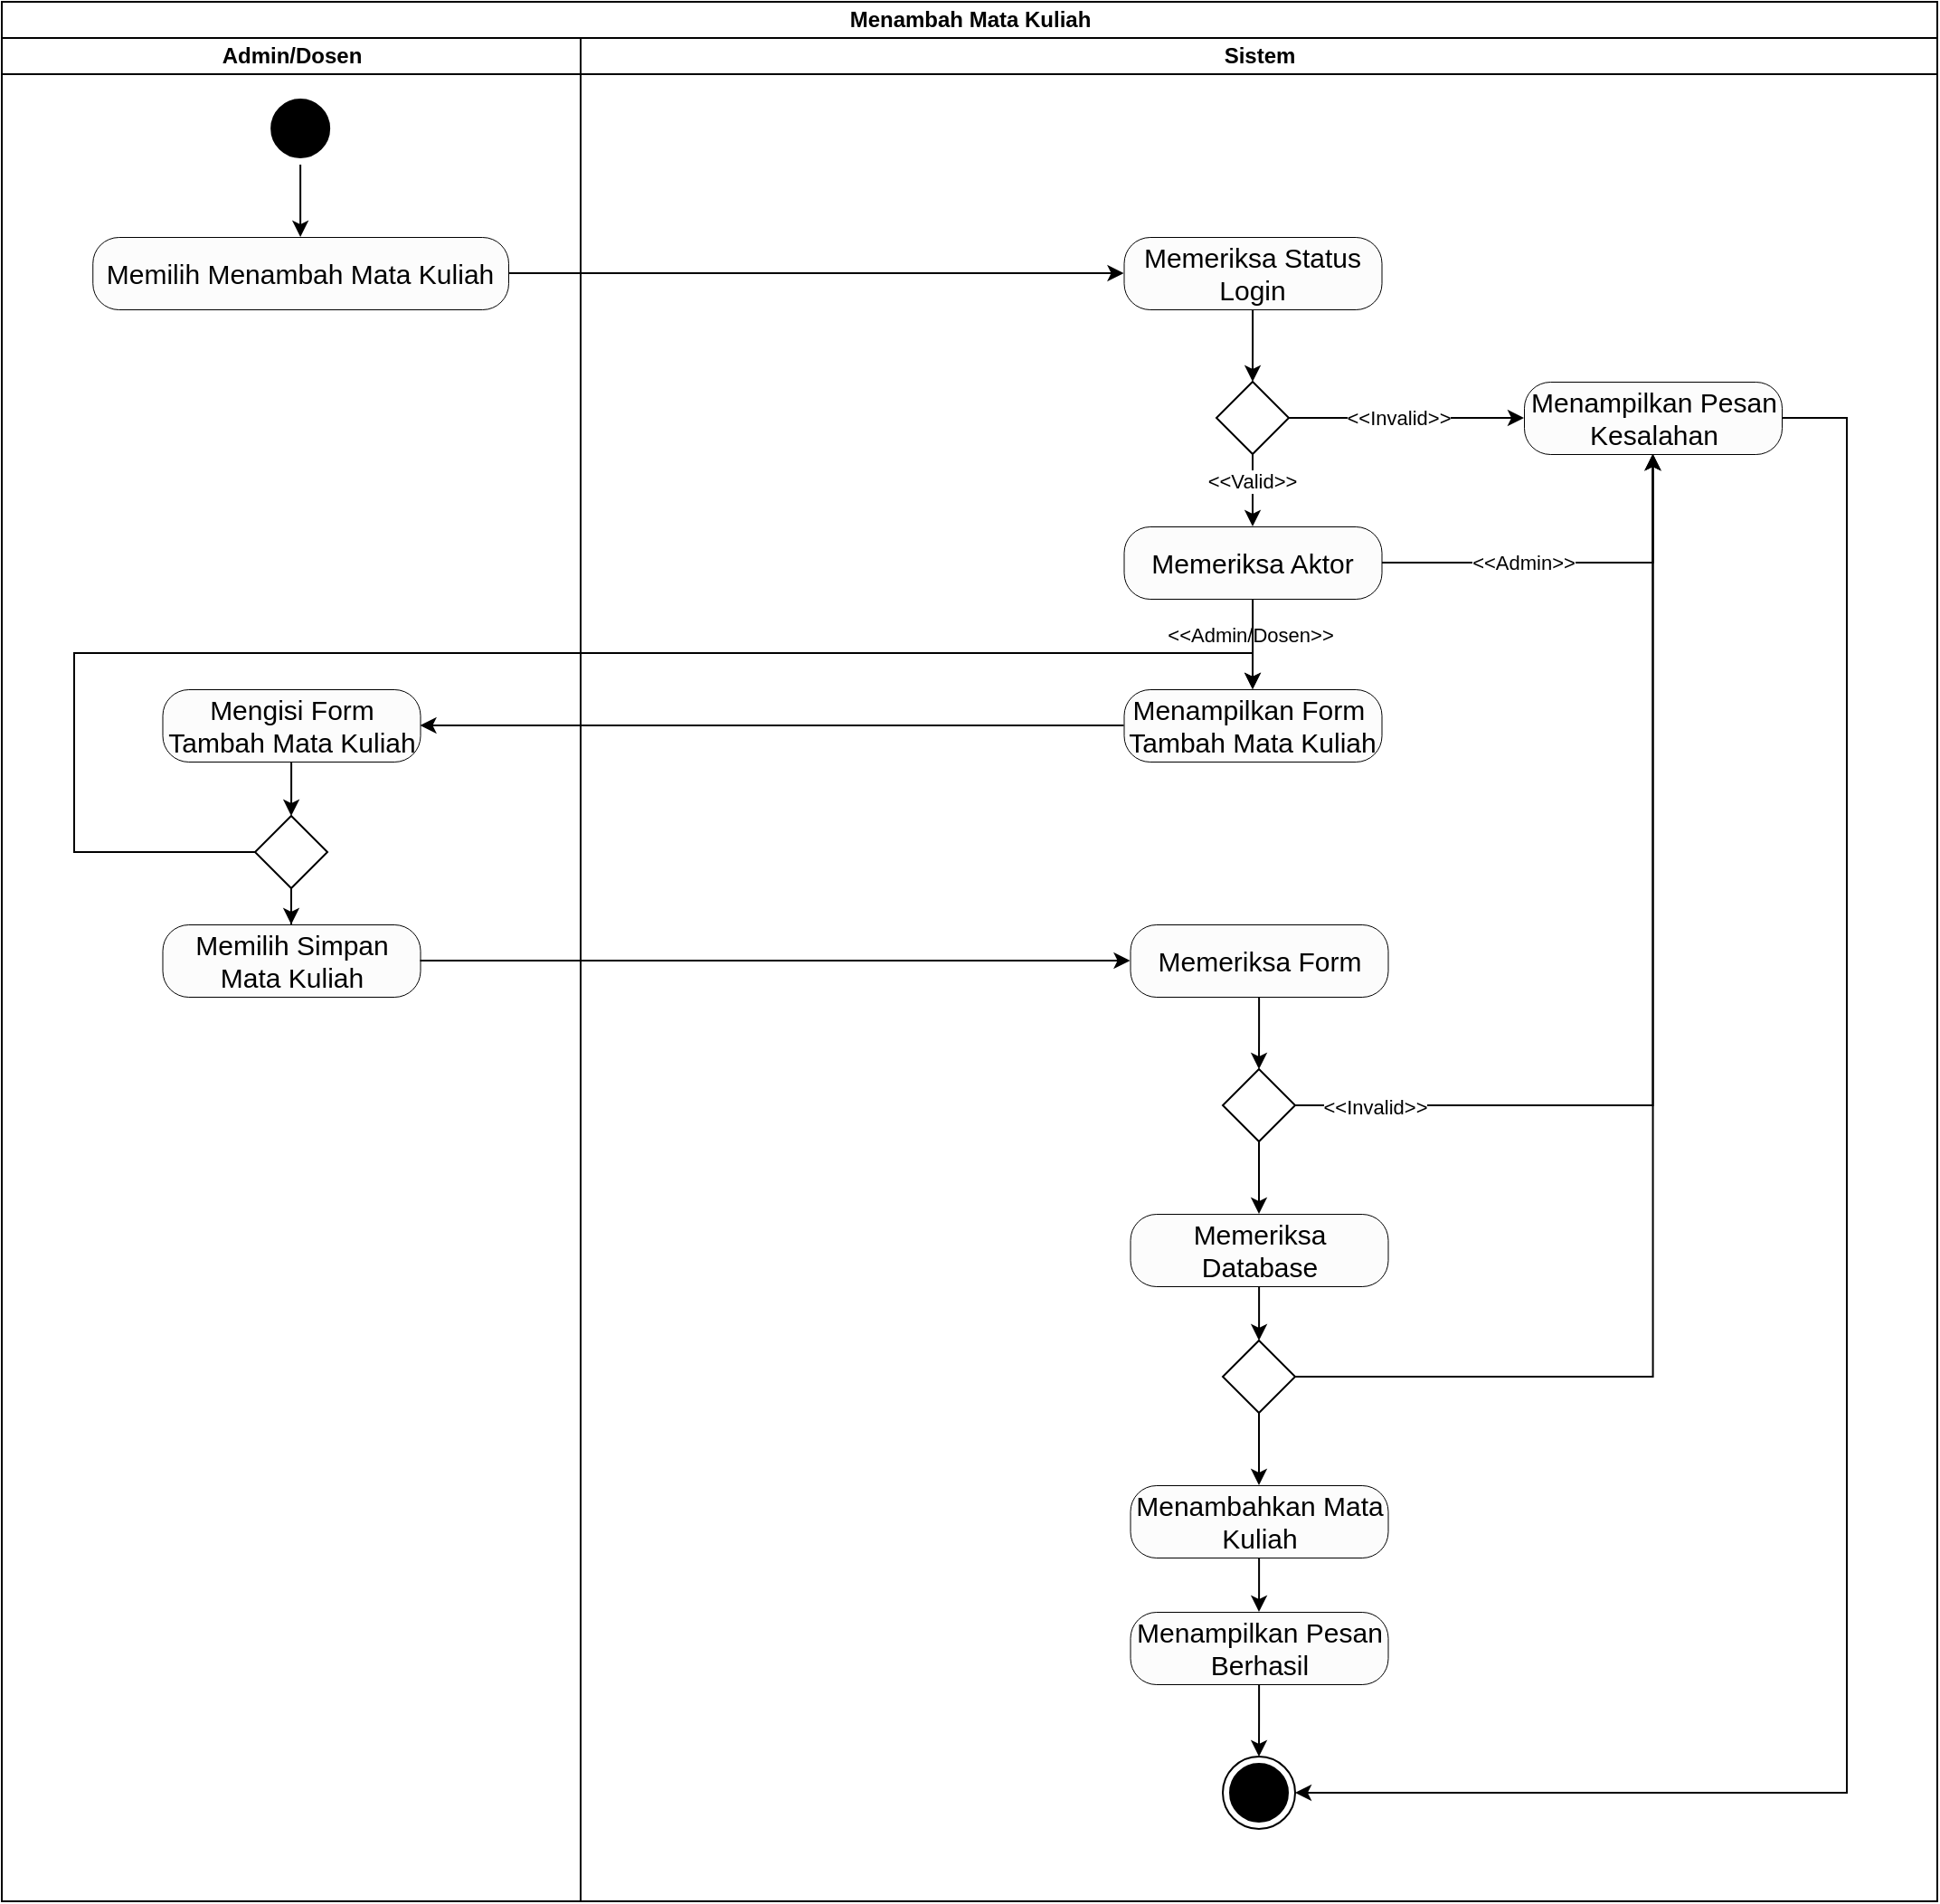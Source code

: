 <mxfile version="23.1.1" type="github" pages="6">
  <diagram name="Menambah Mata Kuliah" id="-wSa1XFoGFf5lEfilS_o">
    <mxGraphModel dx="96" dy="1671" grid="1" gridSize="10" guides="1" tooltips="1" connect="1" arrows="1" fold="1" page="1" pageScale="1" pageWidth="850" pageHeight="1100" math="0" shadow="0">
      <root>
        <mxCell id="0" />
        <mxCell id="1" parent="0" />
        <mxCell id="4SMTKewY6YrBljRs1WL3-1" value="Menambah Mata Kuliah" style="swimlane;childLayout=stackLayout;resizeParent=1;resizeParentMax=0;startSize=20;html=1;" vertex="1" parent="1">
          <mxGeometry x="1100" y="-130" width="1070" height="1050" as="geometry" />
        </mxCell>
        <mxCell id="4SMTKewY6YrBljRs1WL3-2" value="Admin/Dosen" style="swimlane;startSize=20;html=1;" vertex="1" parent="4SMTKewY6YrBljRs1WL3-1">
          <mxGeometry y="20" width="320" height="1030" as="geometry" />
        </mxCell>
        <mxCell id="4SMTKewY6YrBljRs1WL3-3" style="edgeStyle=orthogonalEdgeStyle;rounded=0;orthogonalLoop=1;jettySize=auto;html=1;entryX=0.5;entryY=0;entryDx=0;entryDy=0;" edge="1" parent="4SMTKewY6YrBljRs1WL3-2" source="4SMTKewY6YrBljRs1WL3-4" target="4SMTKewY6YrBljRs1WL3-5">
          <mxGeometry relative="1" as="geometry" />
        </mxCell>
        <mxCell id="4SMTKewY6YrBljRs1WL3-4" value="" style="ellipse;html=1;shape=startState;fillColor=#000000;strokeColor=#000000;" vertex="1" parent="4SMTKewY6YrBljRs1WL3-2">
          <mxGeometry x="145.07" y="30" width="40" height="40" as="geometry" />
        </mxCell>
        <mxCell id="4SMTKewY6YrBljRs1WL3-5" value="Memilih Menambah Mata Kuliah" style="rounded=1;whiteSpace=wrap;html=1;fillColor=#FCFCFC;arcSize=36;strokeWidth=0.5;fontSize=15;" vertex="1" parent="4SMTKewY6YrBljRs1WL3-2">
          <mxGeometry x="50.13" y="110" width="229.87" height="40" as="geometry" />
        </mxCell>
        <mxCell id="4SMTKewY6YrBljRs1WL3-6" style="edgeStyle=orthogonalEdgeStyle;rounded=0;orthogonalLoop=1;jettySize=auto;html=1;entryX=0.5;entryY=0;entryDx=0;entryDy=0;" edge="1" parent="4SMTKewY6YrBljRs1WL3-2" source="4SMTKewY6YrBljRs1WL3-7" target="4SMTKewY6YrBljRs1WL3-10">
          <mxGeometry relative="1" as="geometry" />
        </mxCell>
        <mxCell id="4SMTKewY6YrBljRs1WL3-7" value="Mengisi Form Tambah Mata Kuliah" style="rounded=1;whiteSpace=wrap;html=1;fillColor=#FCFCFC;arcSize=36;strokeWidth=0.5;fontSize=15;" vertex="1" parent="4SMTKewY6YrBljRs1WL3-2">
          <mxGeometry x="88.75" y="360" width="142.5" height="40" as="geometry" />
        </mxCell>
        <mxCell id="4SMTKewY6YrBljRs1WL3-8" value="Memilih Simpan Mata Kuliah" style="rounded=1;whiteSpace=wrap;html=1;fillColor=#FCFCFC;arcSize=36;strokeWidth=0.5;fontSize=15;" vertex="1" parent="4SMTKewY6YrBljRs1WL3-2">
          <mxGeometry x="88.75" y="490" width="142.5" height="40" as="geometry" />
        </mxCell>
        <mxCell id="4SMTKewY6YrBljRs1WL3-9" style="edgeStyle=orthogonalEdgeStyle;rounded=0;orthogonalLoop=1;jettySize=auto;html=1;entryX=0.5;entryY=0;entryDx=0;entryDy=0;" edge="1" parent="4SMTKewY6YrBljRs1WL3-2" source="4SMTKewY6YrBljRs1WL3-10" target="4SMTKewY6YrBljRs1WL3-8">
          <mxGeometry relative="1" as="geometry" />
        </mxCell>
        <mxCell id="4SMTKewY6YrBljRs1WL3-10" value="" style="rhombus;" vertex="1" parent="4SMTKewY6YrBljRs1WL3-2">
          <mxGeometry x="140.0" y="430" width="40" height="40" as="geometry" />
        </mxCell>
        <mxCell id="4SMTKewY6YrBljRs1WL3-11" style="edgeStyle=orthogonalEdgeStyle;rounded=0;orthogonalLoop=1;jettySize=auto;html=1;entryX=0;entryY=0.5;entryDx=0;entryDy=0;exitX=1;exitY=0.5;exitDx=0;exitDy=0;" edge="1" parent="4SMTKewY6YrBljRs1WL3-1" source="4SMTKewY6YrBljRs1WL3-5" target="4SMTKewY6YrBljRs1WL3-14">
          <mxGeometry relative="1" as="geometry">
            <mxPoint x="324.0" y="150.0" as="sourcePoint" />
          </mxGeometry>
        </mxCell>
        <mxCell id="4SMTKewY6YrBljRs1WL3-12" value="Sistem" style="swimlane;startSize=20;html=1;" vertex="1" parent="4SMTKewY6YrBljRs1WL3-1">
          <mxGeometry x="320" y="20" width="750" height="1030" as="geometry" />
        </mxCell>
        <mxCell id="4SMTKewY6YrBljRs1WL3-13" style="edgeStyle=orthogonalEdgeStyle;rounded=0;orthogonalLoop=1;jettySize=auto;html=1;entryX=0.5;entryY=0;entryDx=0;entryDy=0;" edge="1" parent="4SMTKewY6YrBljRs1WL3-12" source="4SMTKewY6YrBljRs1WL3-14" target="4SMTKewY6YrBljRs1WL3-19">
          <mxGeometry relative="1" as="geometry" />
        </mxCell>
        <mxCell id="4SMTKewY6YrBljRs1WL3-14" value="Memeriksa Status Login" style="rounded=1;whiteSpace=wrap;html=1;fillColor=#FCFCFC;arcSize=36;strokeWidth=0.5;fontSize=15;" vertex="1" parent="4SMTKewY6YrBljRs1WL3-12">
          <mxGeometry x="300.25" y="110" width="142.5" height="40" as="geometry" />
        </mxCell>
        <mxCell id="4SMTKewY6YrBljRs1WL3-15" style="edgeStyle=orthogonalEdgeStyle;rounded=0;orthogonalLoop=1;jettySize=auto;html=1;entryX=0;entryY=0.5;entryDx=0;entryDy=0;" edge="1" parent="4SMTKewY6YrBljRs1WL3-12" source="4SMTKewY6YrBljRs1WL3-19" target="4SMTKewY6YrBljRs1WL3-25">
          <mxGeometry relative="1" as="geometry" />
        </mxCell>
        <mxCell id="4SMTKewY6YrBljRs1WL3-16" value="&amp;lt;&amp;lt;Invalid&amp;gt;&amp;gt;" style="edgeLabel;html=1;align=center;verticalAlign=middle;resizable=0;points=[];" connectable="0" vertex="1" parent="4SMTKewY6YrBljRs1WL3-15">
          <mxGeometry x="-0.381" y="2" relative="1" as="geometry">
            <mxPoint x="20" y="2" as="offset" />
          </mxGeometry>
        </mxCell>
        <mxCell id="4SMTKewY6YrBljRs1WL3-17" value="&amp;lt;&amp;lt;Admin/Dosen&amp;gt;&amp;gt;" style="edgeStyle=orthogonalEdgeStyle;rounded=0;orthogonalLoop=1;jettySize=auto;html=1;entryX=0.5;entryY=0;entryDx=0;entryDy=0;" edge="1" parent="4SMTKewY6YrBljRs1WL3-12" source="4SMTKewY6YrBljRs1WL3-19" target="4SMTKewY6YrBljRs1WL3-23">
          <mxGeometry x="1" y="-60" relative="1" as="geometry">
            <Array as="points">
              <mxPoint x="371.5" y="240" />
              <mxPoint x="371.5" y="240" />
            </Array>
            <mxPoint x="58" y="60" as="offset" />
          </mxGeometry>
        </mxCell>
        <mxCell id="4SMTKewY6YrBljRs1WL3-18" value="&amp;lt;&amp;lt;Valid&amp;gt;&amp;gt;" style="edgeLabel;html=1;align=center;verticalAlign=middle;resizable=0;points=[];" connectable="0" vertex="1" parent="4SMTKewY6YrBljRs1WL3-17">
          <mxGeometry x="-0.264" y="-1" relative="1" as="geometry">
            <mxPoint as="offset" />
          </mxGeometry>
        </mxCell>
        <mxCell id="4SMTKewY6YrBljRs1WL3-19" value="" style="rhombus;" vertex="1" parent="4SMTKewY6YrBljRs1WL3-12">
          <mxGeometry x="351.5" y="190" width="40" height="40" as="geometry" />
        </mxCell>
        <mxCell id="4SMTKewY6YrBljRs1WL3-20" style="edgeStyle=orthogonalEdgeStyle;rounded=0;orthogonalLoop=1;jettySize=auto;html=1;entryX=0.5;entryY=0;entryDx=0;entryDy=0;" edge="1" parent="4SMTKewY6YrBljRs1WL3-12" source="4SMTKewY6YrBljRs1WL3-23">
          <mxGeometry relative="1" as="geometry">
            <mxPoint x="371.5" y="360" as="targetPoint" />
          </mxGeometry>
        </mxCell>
        <mxCell id="4SMTKewY6YrBljRs1WL3-21" style="edgeStyle=orthogonalEdgeStyle;rounded=0;orthogonalLoop=1;jettySize=auto;html=1;entryX=0.5;entryY=1;entryDx=0;entryDy=0;" edge="1" parent="4SMTKewY6YrBljRs1WL3-12" source="4SMTKewY6YrBljRs1WL3-23" target="4SMTKewY6YrBljRs1WL3-25">
          <mxGeometry relative="1" as="geometry">
            <Array as="points">
              <mxPoint x="593" y="290" />
            </Array>
          </mxGeometry>
        </mxCell>
        <mxCell id="4SMTKewY6YrBljRs1WL3-22" value="&amp;lt;&amp;lt;Admin&amp;gt;&amp;gt;" style="edgeLabel;html=1;align=center;verticalAlign=middle;resizable=0;points=[];" connectable="0" vertex="1" parent="4SMTKewY6YrBljRs1WL3-21">
          <mxGeometry x="-0.595" relative="1" as="geometry">
            <mxPoint x="35" as="offset" />
          </mxGeometry>
        </mxCell>
        <mxCell id="4SMTKewY6YrBljRs1WL3-23" value="Memeriksa Aktor" style="rounded=1;whiteSpace=wrap;html=1;fillColor=#FCFCFC;arcSize=36;strokeWidth=0.5;fontSize=15;" vertex="1" parent="4SMTKewY6YrBljRs1WL3-12">
          <mxGeometry x="300.25" y="270" width="142.5" height="40" as="geometry" />
        </mxCell>
        <mxCell id="4SMTKewY6YrBljRs1WL3-24" style="edgeStyle=orthogonalEdgeStyle;rounded=0;orthogonalLoop=1;jettySize=auto;html=1;entryX=1;entryY=0.5;entryDx=0;entryDy=0;" edge="1" parent="4SMTKewY6YrBljRs1WL3-12" source="4SMTKewY6YrBljRs1WL3-25" target="4SMTKewY6YrBljRs1WL3-26">
          <mxGeometry relative="1" as="geometry">
            <Array as="points">
              <mxPoint x="700" y="210" />
              <mxPoint x="700" y="970" />
            </Array>
          </mxGeometry>
        </mxCell>
        <mxCell id="4SMTKewY6YrBljRs1WL3-25" value="Menampilkan Pesan Kesalahan" style="rounded=1;whiteSpace=wrap;html=1;fillColor=#FCFCFC;arcSize=36;strokeWidth=0.5;fontSize=15;" vertex="1" parent="4SMTKewY6YrBljRs1WL3-12">
          <mxGeometry x="521.5" y="190" width="142.5" height="40" as="geometry" />
        </mxCell>
        <mxCell id="4SMTKewY6YrBljRs1WL3-26" value="" style="ellipse;html=1;shape=endState;fillColor=#000000;strokeColor=#000000;" vertex="1" parent="4SMTKewY6YrBljRs1WL3-12">
          <mxGeometry x="355" y="950" width="40" height="40" as="geometry" />
        </mxCell>
        <mxCell id="4SMTKewY6YrBljRs1WL3-27" value="Menampilkan Form&amp;nbsp; Tambah Mata Kuliah" style="rounded=1;whiteSpace=wrap;html=1;fillColor=#FCFCFC;arcSize=36;strokeWidth=0.5;fontSize=15;" vertex="1" parent="4SMTKewY6YrBljRs1WL3-12">
          <mxGeometry x="300.25" y="360" width="142.5" height="40" as="geometry" />
        </mxCell>
        <mxCell id="4SMTKewY6YrBljRs1WL3-28" style="edgeStyle=orthogonalEdgeStyle;rounded=0;orthogonalLoop=1;jettySize=auto;html=1;entryX=0.5;entryY=0;entryDx=0;entryDy=0;" edge="1" parent="4SMTKewY6YrBljRs1WL3-12" source="4SMTKewY6YrBljRs1WL3-29" target="4SMTKewY6YrBljRs1WL3-33">
          <mxGeometry relative="1" as="geometry" />
        </mxCell>
        <mxCell id="4SMTKewY6YrBljRs1WL3-29" value="Memeriksa Form" style="rounded=1;whiteSpace=wrap;html=1;fillColor=#FCFCFC;arcSize=36;strokeWidth=0.5;fontSize=15;" vertex="1" parent="4SMTKewY6YrBljRs1WL3-12">
          <mxGeometry x="303.75" y="490" width="142.5" height="40" as="geometry" />
        </mxCell>
        <mxCell id="4SMTKewY6YrBljRs1WL3-30" style="edgeStyle=orthogonalEdgeStyle;rounded=0;orthogonalLoop=1;jettySize=auto;html=1;entryX=0.5;entryY=0;entryDx=0;entryDy=0;" edge="1" parent="4SMTKewY6YrBljRs1WL3-12" source="4SMTKewY6YrBljRs1WL3-33" target="4SMTKewY6YrBljRs1WL3-35">
          <mxGeometry relative="1" as="geometry" />
        </mxCell>
        <mxCell id="4SMTKewY6YrBljRs1WL3-31" style="edgeStyle=orthogonalEdgeStyle;rounded=0;orthogonalLoop=1;jettySize=auto;html=1;entryX=0.5;entryY=1;entryDx=0;entryDy=0;" edge="1" parent="4SMTKewY6YrBljRs1WL3-12" source="4SMTKewY6YrBljRs1WL3-33" target="4SMTKewY6YrBljRs1WL3-25">
          <mxGeometry relative="1" as="geometry">
            <Array as="points">
              <mxPoint x="593" y="590" />
            </Array>
          </mxGeometry>
        </mxCell>
        <mxCell id="4SMTKewY6YrBljRs1WL3-32" value="&amp;lt;&amp;lt;Invalid&amp;gt;&amp;gt;" style="edgeLabel;html=1;align=center;verticalAlign=middle;resizable=0;points=[];" connectable="0" vertex="1" parent="4SMTKewY6YrBljRs1WL3-31">
          <mxGeometry x="-0.843" y="-1" relative="1" as="geometry">
            <mxPoint as="offset" />
          </mxGeometry>
        </mxCell>
        <mxCell id="4SMTKewY6YrBljRs1WL3-33" value="" style="rhombus;" vertex="1" parent="4SMTKewY6YrBljRs1WL3-12">
          <mxGeometry x="355.0" y="570" width="40" height="40" as="geometry" />
        </mxCell>
        <mxCell id="4SMTKewY6YrBljRs1WL3-34" style="edgeStyle=orthogonalEdgeStyle;rounded=0;orthogonalLoop=1;jettySize=auto;html=1;entryX=0.5;entryY=0;entryDx=0;entryDy=0;" edge="1" parent="4SMTKewY6YrBljRs1WL3-12" source="4SMTKewY6YrBljRs1WL3-35" target="4SMTKewY6YrBljRs1WL3-38">
          <mxGeometry relative="1" as="geometry" />
        </mxCell>
        <mxCell id="4SMTKewY6YrBljRs1WL3-35" value="Memeriksa Database" style="rounded=1;whiteSpace=wrap;html=1;fillColor=#FCFCFC;arcSize=36;strokeWidth=0.5;fontSize=15;" vertex="1" parent="4SMTKewY6YrBljRs1WL3-12">
          <mxGeometry x="303.75" y="650" width="142.5" height="40" as="geometry" />
        </mxCell>
        <mxCell id="4SMTKewY6YrBljRs1WL3-36" style="edgeStyle=orthogonalEdgeStyle;rounded=0;orthogonalLoop=1;jettySize=auto;html=1;entryX=0.5;entryY=1;entryDx=0;entryDy=0;" edge="1" parent="4SMTKewY6YrBljRs1WL3-12" source="4SMTKewY6YrBljRs1WL3-38" target="4SMTKewY6YrBljRs1WL3-25">
          <mxGeometry relative="1" as="geometry">
            <Array as="points">
              <mxPoint x="593" y="740" />
            </Array>
          </mxGeometry>
        </mxCell>
        <mxCell id="4SMTKewY6YrBljRs1WL3-37" style="edgeStyle=orthogonalEdgeStyle;rounded=0;orthogonalLoop=1;jettySize=auto;html=1;entryX=0.5;entryY=0;entryDx=0;entryDy=0;" edge="1" parent="4SMTKewY6YrBljRs1WL3-12" source="4SMTKewY6YrBljRs1WL3-38" target="4SMTKewY6YrBljRs1WL3-40">
          <mxGeometry relative="1" as="geometry" />
        </mxCell>
        <mxCell id="4SMTKewY6YrBljRs1WL3-38" value="" style="rhombus;" vertex="1" parent="4SMTKewY6YrBljRs1WL3-12">
          <mxGeometry x="355.0" y="720" width="40" height="40" as="geometry" />
        </mxCell>
        <mxCell id="4SMTKewY6YrBljRs1WL3-39" style="edgeStyle=orthogonalEdgeStyle;rounded=0;orthogonalLoop=1;jettySize=auto;html=1;entryX=0.5;entryY=0;entryDx=0;entryDy=0;" edge="1" parent="4SMTKewY6YrBljRs1WL3-12" source="4SMTKewY6YrBljRs1WL3-40" target="4SMTKewY6YrBljRs1WL3-42">
          <mxGeometry relative="1" as="geometry" />
        </mxCell>
        <mxCell id="4SMTKewY6YrBljRs1WL3-40" value="Menambahkan Mata Kuliah" style="rounded=1;whiteSpace=wrap;html=1;fillColor=#FCFCFC;arcSize=36;strokeWidth=0.5;fontSize=15;" vertex="1" parent="4SMTKewY6YrBljRs1WL3-12">
          <mxGeometry x="303.75" y="800" width="142.5" height="40" as="geometry" />
        </mxCell>
        <mxCell id="4SMTKewY6YrBljRs1WL3-41" style="edgeStyle=orthogonalEdgeStyle;rounded=0;orthogonalLoop=1;jettySize=auto;html=1;entryX=0.5;entryY=0;entryDx=0;entryDy=0;" edge="1" parent="4SMTKewY6YrBljRs1WL3-12" source="4SMTKewY6YrBljRs1WL3-42" target="4SMTKewY6YrBljRs1WL3-26">
          <mxGeometry relative="1" as="geometry" />
        </mxCell>
        <mxCell id="4SMTKewY6YrBljRs1WL3-42" value="Menampilkan Pesan Berhasil" style="rounded=1;whiteSpace=wrap;html=1;fillColor=#FCFCFC;arcSize=36;strokeWidth=0.5;fontSize=15;" vertex="1" parent="4SMTKewY6YrBljRs1WL3-12">
          <mxGeometry x="303.75" y="870" width="142.5" height="40" as="geometry" />
        </mxCell>
        <mxCell id="4SMTKewY6YrBljRs1WL3-43" style="edgeStyle=orthogonalEdgeStyle;rounded=0;orthogonalLoop=1;jettySize=auto;html=1;entryX=1;entryY=0.5;entryDx=0;entryDy=0;" edge="1" parent="4SMTKewY6YrBljRs1WL3-1" source="4SMTKewY6YrBljRs1WL3-27" target="4SMTKewY6YrBljRs1WL3-7">
          <mxGeometry relative="1" as="geometry" />
        </mxCell>
        <mxCell id="4SMTKewY6YrBljRs1WL3-44" style="edgeStyle=orthogonalEdgeStyle;rounded=0;orthogonalLoop=1;jettySize=auto;html=1;entryX=0.5;entryY=0;entryDx=0;entryDy=0;exitX=0;exitY=0.5;exitDx=0;exitDy=0;" edge="1" parent="4SMTKewY6YrBljRs1WL3-1" source="4SMTKewY6YrBljRs1WL3-10" target="4SMTKewY6YrBljRs1WL3-27">
          <mxGeometry relative="1" as="geometry">
            <Array as="points">
              <mxPoint x="40" y="470" />
              <mxPoint x="40" y="360" />
              <mxPoint x="691" y="360" />
            </Array>
            <mxPoint x="159.96" y="620" as="sourcePoint" />
          </mxGeometry>
        </mxCell>
        <mxCell id="4SMTKewY6YrBljRs1WL3-45" style="edgeStyle=orthogonalEdgeStyle;rounded=0;orthogonalLoop=1;jettySize=auto;html=1;" edge="1" parent="4SMTKewY6YrBljRs1WL3-1" source="4SMTKewY6YrBljRs1WL3-8" target="4SMTKewY6YrBljRs1WL3-29">
          <mxGeometry relative="1" as="geometry" />
        </mxCell>
      </root>
    </mxGraphModel>
  </diagram>
  <diagram id="qM9_HgfTBBtKq2JEMk2w" name="Menampilkan Mata Kuliah">
    <mxGraphModel dx="96" dy="1671" grid="1" gridSize="10" guides="1" tooltips="1" connect="1" arrows="1" fold="1" page="1" pageScale="1" pageWidth="850" pageHeight="1100" math="0" shadow="0">
      <root>
        <mxCell id="0" />
        <mxCell id="1" parent="0" />
        <mxCell id="FFGnPfF_-iirlS1dnnD6-1" value="Menampilkan Mata Kuliah" style="swimlane;childLayout=stackLayout;resizeParent=1;resizeParentMax=0;startSize=20;html=1;" vertex="1" parent="1">
          <mxGeometry x="1100" y="-130" width="1070" height="690" as="geometry" />
        </mxCell>
        <mxCell id="FFGnPfF_-iirlS1dnnD6-2" value="Admin/Dosen" style="swimlane;startSize=20;html=1;" vertex="1" parent="FFGnPfF_-iirlS1dnnD6-1">
          <mxGeometry y="20" width="320" height="670" as="geometry" />
        </mxCell>
        <mxCell id="FFGnPfF_-iirlS1dnnD6-3" style="edgeStyle=orthogonalEdgeStyle;rounded=0;orthogonalLoop=1;jettySize=auto;html=1;entryX=0.5;entryY=0;entryDx=0;entryDy=0;" edge="1" parent="FFGnPfF_-iirlS1dnnD6-2" source="FFGnPfF_-iirlS1dnnD6-4" target="FFGnPfF_-iirlS1dnnD6-5">
          <mxGeometry relative="1" as="geometry" />
        </mxCell>
        <mxCell id="FFGnPfF_-iirlS1dnnD6-4" value="" style="ellipse;html=1;shape=startState;fillColor=#000000;strokeColor=#000000;" vertex="1" parent="FFGnPfF_-iirlS1dnnD6-2">
          <mxGeometry x="145.07" y="30" width="40" height="40" as="geometry" />
        </mxCell>
        <mxCell id="FFGnPfF_-iirlS1dnnD6-5" value="Memilih Menampilkan Mata Kuliah" style="rounded=1;whiteSpace=wrap;html=1;fillColor=#FCFCFC;arcSize=36;strokeWidth=0.5;fontSize=15;" vertex="1" parent="FFGnPfF_-iirlS1dnnD6-2">
          <mxGeometry x="50.13" y="110" width="229.87" height="40" as="geometry" />
        </mxCell>
        <mxCell id="FFGnPfF_-iirlS1dnnD6-6" style="edgeStyle=orthogonalEdgeStyle;rounded=0;orthogonalLoop=1;jettySize=auto;html=1;entryX=0;entryY=0.5;entryDx=0;entryDy=0;exitX=1;exitY=0.5;exitDx=0;exitDy=0;" edge="1" parent="FFGnPfF_-iirlS1dnnD6-1" source="FFGnPfF_-iirlS1dnnD6-5" target="FFGnPfF_-iirlS1dnnD6-9">
          <mxGeometry relative="1" as="geometry">
            <mxPoint x="324.0" y="150.0" as="sourcePoint" />
          </mxGeometry>
        </mxCell>
        <mxCell id="FFGnPfF_-iirlS1dnnD6-7" value="Sistem" style="swimlane;startSize=20;html=1;" vertex="1" parent="FFGnPfF_-iirlS1dnnD6-1">
          <mxGeometry x="320" y="20" width="750" height="670" as="geometry" />
        </mxCell>
        <mxCell id="FFGnPfF_-iirlS1dnnD6-8" style="edgeStyle=orthogonalEdgeStyle;rounded=0;orthogonalLoop=1;jettySize=auto;html=1;entryX=0.5;entryY=0;entryDx=0;entryDy=0;" edge="1" parent="FFGnPfF_-iirlS1dnnD6-7" source="FFGnPfF_-iirlS1dnnD6-9" target="FFGnPfF_-iirlS1dnnD6-14">
          <mxGeometry relative="1" as="geometry" />
        </mxCell>
        <mxCell id="FFGnPfF_-iirlS1dnnD6-9" value="Memeriksa Status Login" style="rounded=1;whiteSpace=wrap;html=1;fillColor=#FCFCFC;arcSize=36;strokeWidth=0.5;fontSize=15;" vertex="1" parent="FFGnPfF_-iirlS1dnnD6-7">
          <mxGeometry x="300.25" y="110" width="142.5" height="40" as="geometry" />
        </mxCell>
        <mxCell id="FFGnPfF_-iirlS1dnnD6-10" style="edgeStyle=orthogonalEdgeStyle;rounded=0;orthogonalLoop=1;jettySize=auto;html=1;entryX=0;entryY=0.5;entryDx=0;entryDy=0;" edge="1" parent="FFGnPfF_-iirlS1dnnD6-7" source="FFGnPfF_-iirlS1dnnD6-14" target="FFGnPfF_-iirlS1dnnD6-21">
          <mxGeometry relative="1" as="geometry" />
        </mxCell>
        <mxCell id="FFGnPfF_-iirlS1dnnD6-11" value="&amp;lt;&amp;lt;Invalid&amp;gt;&amp;gt;" style="edgeLabel;html=1;align=center;verticalAlign=middle;resizable=0;points=[];" connectable="0" vertex="1" parent="FFGnPfF_-iirlS1dnnD6-10">
          <mxGeometry x="-0.381" y="2" relative="1" as="geometry">
            <mxPoint x="20" y="2" as="offset" />
          </mxGeometry>
        </mxCell>
        <mxCell id="FFGnPfF_-iirlS1dnnD6-12" value="&amp;lt;&amp;lt;Admin/Dosen&amp;gt;&amp;gt;" style="edgeStyle=orthogonalEdgeStyle;rounded=0;orthogonalLoop=1;jettySize=auto;html=1;entryX=0.5;entryY=0;entryDx=0;entryDy=0;" edge="1" parent="FFGnPfF_-iirlS1dnnD6-7" source="FFGnPfF_-iirlS1dnnD6-14" target="FFGnPfF_-iirlS1dnnD6-19">
          <mxGeometry x="1" y="-60" relative="1" as="geometry">
            <Array as="points">
              <mxPoint x="371.5" y="240" />
              <mxPoint x="371.5" y="240" />
            </Array>
            <mxPoint x="58" y="60" as="offset" />
          </mxGeometry>
        </mxCell>
        <mxCell id="FFGnPfF_-iirlS1dnnD6-13" value="&amp;lt;&amp;lt;Valid&amp;gt;&amp;gt;" style="edgeLabel;html=1;align=center;verticalAlign=middle;resizable=0;points=[];" connectable="0" vertex="1" parent="FFGnPfF_-iirlS1dnnD6-12">
          <mxGeometry x="-0.264" y="-1" relative="1" as="geometry">
            <mxPoint as="offset" />
          </mxGeometry>
        </mxCell>
        <mxCell id="FFGnPfF_-iirlS1dnnD6-14" value="" style="rhombus;" vertex="1" parent="FFGnPfF_-iirlS1dnnD6-7">
          <mxGeometry x="351.5" y="190" width="40" height="40" as="geometry" />
        </mxCell>
        <mxCell id="FFGnPfF_-iirlS1dnnD6-15" style="edgeStyle=orthogonalEdgeStyle;rounded=0;orthogonalLoop=1;jettySize=auto;html=1;entryX=0.5;entryY=0;entryDx=0;entryDy=0;" edge="1" parent="FFGnPfF_-iirlS1dnnD6-7" source="FFGnPfF_-iirlS1dnnD6-19" target="FFGnPfF_-iirlS1dnnD6-24">
          <mxGeometry relative="1" as="geometry" />
        </mxCell>
        <mxCell id="FFGnPfF_-iirlS1dnnD6-16" style="edgeStyle=orthogonalEdgeStyle;rounded=0;orthogonalLoop=1;jettySize=auto;html=1;entryX=0.5;entryY=1;entryDx=0;entryDy=0;" edge="1" parent="FFGnPfF_-iirlS1dnnD6-7" source="FFGnPfF_-iirlS1dnnD6-19" target="FFGnPfF_-iirlS1dnnD6-21">
          <mxGeometry relative="1" as="geometry" />
        </mxCell>
        <mxCell id="FFGnPfF_-iirlS1dnnD6-17" value="&amp;lt;&amp;lt;Selain Admin/Dosen&amp;gt;&amp;gt;" style="edgeLabel;html=1;align=center;verticalAlign=middle;resizable=0;points=[];" connectable="0" vertex="1" parent="FFGnPfF_-iirlS1dnnD6-16">
          <mxGeometry x="-0.595" relative="1" as="geometry">
            <mxPoint x="35" as="offset" />
          </mxGeometry>
        </mxCell>
        <mxCell id="FFGnPfF_-iirlS1dnnD6-18" value="" style="edgeStyle=orthogonalEdgeStyle;rounded=0;orthogonalLoop=1;jettySize=auto;html=1;" edge="1" parent="FFGnPfF_-iirlS1dnnD6-7" source="FFGnPfF_-iirlS1dnnD6-19" target="FFGnPfF_-iirlS1dnnD6-24">
          <mxGeometry relative="1" as="geometry" />
        </mxCell>
        <mxCell id="FFGnPfF_-iirlS1dnnD6-19" value="Memeriksa Aktor" style="rounded=1;whiteSpace=wrap;html=1;fillColor=#FCFCFC;arcSize=36;strokeWidth=0.5;fontSize=15;" vertex="1" parent="FFGnPfF_-iirlS1dnnD6-7">
          <mxGeometry x="300.25" y="270" width="142.5" height="40" as="geometry" />
        </mxCell>
        <mxCell id="FFGnPfF_-iirlS1dnnD6-20" style="edgeStyle=orthogonalEdgeStyle;rounded=0;orthogonalLoop=1;jettySize=auto;html=1;entryX=1;entryY=0.5;entryDx=0;entryDy=0;" edge="1" parent="FFGnPfF_-iirlS1dnnD6-7" source="FFGnPfF_-iirlS1dnnD6-21" target="FFGnPfF_-iirlS1dnnD6-28">
          <mxGeometry relative="1" as="geometry">
            <Array as="points">
              <mxPoint x="700" y="210" />
              <mxPoint x="700" y="613" />
            </Array>
          </mxGeometry>
        </mxCell>
        <mxCell id="FFGnPfF_-iirlS1dnnD6-21" value="Menampilkan Pesan Kesalahan" style="rounded=1;whiteSpace=wrap;html=1;fillColor=#FCFCFC;arcSize=36;strokeWidth=0.5;fontSize=15;" vertex="1" parent="FFGnPfF_-iirlS1dnnD6-7">
          <mxGeometry x="521.5" y="190" width="142.5" height="40" as="geometry" />
        </mxCell>
        <mxCell id="FFGnPfF_-iirlS1dnnD6-22" style="edgeStyle=orthogonalEdgeStyle;rounded=0;orthogonalLoop=1;jettySize=auto;html=1;entryX=0;entryY=0.5;entryDx=0;entryDy=0;" edge="1" parent="FFGnPfF_-iirlS1dnnD6-7" source="FFGnPfF_-iirlS1dnnD6-24" target="FFGnPfF_-iirlS1dnnD6-28">
          <mxGeometry relative="1" as="geometry">
            <Array as="points">
              <mxPoint x="240" y="380" />
              <mxPoint x="240" y="613" />
            </Array>
          </mxGeometry>
        </mxCell>
        <mxCell id="FFGnPfF_-iirlS1dnnD6-23" style="edgeStyle=orthogonalEdgeStyle;rounded=0;orthogonalLoop=1;jettySize=auto;html=1;entryX=0.5;entryY=0;entryDx=0;entryDy=0;" edge="1" parent="FFGnPfF_-iirlS1dnnD6-7" source="FFGnPfF_-iirlS1dnnD6-24" target="FFGnPfF_-iirlS1dnnD6-26">
          <mxGeometry relative="1" as="geometry" />
        </mxCell>
        <mxCell id="FFGnPfF_-iirlS1dnnD6-24" value="Menampilkan Seluruh Mata Kuliah" style="rounded=1;whiteSpace=wrap;html=1;fillColor=#FCFCFC;arcSize=36;strokeWidth=0.5;fontSize=15;" vertex="1" parent="FFGnPfF_-iirlS1dnnD6-7">
          <mxGeometry x="300.25" y="360" width="142.5" height="40" as="geometry" />
        </mxCell>
        <mxCell id="FFGnPfF_-iirlS1dnnD6-25" value="" style="edgeStyle=orthogonalEdgeStyle;rounded=0;orthogonalLoop=1;jettySize=auto;html=1;" edge="1" parent="FFGnPfF_-iirlS1dnnD6-7" source="FFGnPfF_-iirlS1dnnD6-26" target="FFGnPfF_-iirlS1dnnD6-28">
          <mxGeometry relative="1" as="geometry" />
        </mxCell>
        <mxCell id="FFGnPfF_-iirlS1dnnD6-26" value="Menampilkan Detil Absensi Berdasarkan Mata Kuliah" style="rounded=1;whiteSpace=wrap;html=1;fillColor=#FCFCFC;arcSize=36;strokeWidth=0.5;fontSize=15;" vertex="1" parent="FFGnPfF_-iirlS1dnnD6-7">
          <mxGeometry x="271.5" y="473" width="200" height="40" as="geometry" />
        </mxCell>
        <mxCell id="FFGnPfF_-iirlS1dnnD6-27" style="edgeStyle=orthogonalEdgeStyle;rounded=0;orthogonalLoop=1;jettySize=auto;html=1;entryX=0.5;entryY=0;entryDx=0;entryDy=0;" edge="1" parent="FFGnPfF_-iirlS1dnnD6-7" target="FFGnPfF_-iirlS1dnnD6-28">
          <mxGeometry relative="1" as="geometry">
            <mxPoint x="371.5" y="555" as="sourcePoint" />
          </mxGeometry>
        </mxCell>
        <mxCell id="FFGnPfF_-iirlS1dnnD6-28" value="" style="ellipse;html=1;shape=endState;fillColor=#000000;strokeColor=#000000;" vertex="1" parent="FFGnPfF_-iirlS1dnnD6-7">
          <mxGeometry x="351.5" y="593" width="40" height="40" as="geometry" />
        </mxCell>
      </root>
    </mxGraphModel>
  </diagram>
  <diagram id="qOoT2_7IsNReHjABtj78" name="Menampilkan Detil Mata Kuliah Berdasarkan Mata Kuliah">
    <mxGraphModel dx="96" dy="1671" grid="1" gridSize="10" guides="1" tooltips="1" connect="1" arrows="1" fold="1" page="1" pageScale="1" pageWidth="850" pageHeight="1100" math="0" shadow="0">
      <root>
        <mxCell id="0" />
        <mxCell id="1" parent="0" />
        <mxCell id="YUZm0wP37W24DsXA4Ylk-1" value="Menampilkan Detil Mata Kuliah Berdasarkan Mata Kuliah" style="swimlane;childLayout=stackLayout;resizeParent=1;resizeParentMax=0;startSize=20;html=1;" vertex="1" parent="1">
          <mxGeometry x="1110" y="-120" width="990" height="540" as="geometry" />
        </mxCell>
        <mxCell id="YUZm0wP37W24DsXA4Ylk-2" value="Admin/Dosen" style="swimlane;startSize=20;html=1;" vertex="1" parent="YUZm0wP37W24DsXA4Ylk-1">
          <mxGeometry y="20" width="320" height="520" as="geometry" />
        </mxCell>
        <mxCell id="YUZm0wP37W24DsXA4Ylk-3" style="edgeStyle=orthogonalEdgeStyle;rounded=0;orthogonalLoop=1;jettySize=auto;html=1;entryX=0.5;entryY=0;entryDx=0;entryDy=0;" edge="1" parent="YUZm0wP37W24DsXA4Ylk-2" source="YUZm0wP37W24DsXA4Ylk-4" target="YUZm0wP37W24DsXA4Ylk-5">
          <mxGeometry relative="1" as="geometry" />
        </mxCell>
        <mxCell id="YUZm0wP37W24DsXA4Ylk-4" value="" style="ellipse;html=1;shape=startState;fillColor=#000000;strokeColor=#000000;" vertex="1" parent="YUZm0wP37W24DsXA4Ylk-2">
          <mxGeometry x="145.07" y="30" width="40" height="40" as="geometry" />
        </mxCell>
        <mxCell id="YUZm0wP37W24DsXA4Ylk-5" value="Memilih Detil Berdasarkan Mata Kuliah" style="rounded=1;whiteSpace=wrap;html=1;fillColor=#FCFCFC;arcSize=36;strokeWidth=0.5;fontSize=15;" vertex="1" parent="YUZm0wP37W24DsXA4Ylk-2">
          <mxGeometry x="50.13" y="110" width="229.87" height="40" as="geometry" />
        </mxCell>
        <mxCell id="YUZm0wP37W24DsXA4Ylk-6" style="edgeStyle=orthogonalEdgeStyle;rounded=0;orthogonalLoop=1;jettySize=auto;html=1;entryX=0;entryY=0.5;entryDx=0;entryDy=0;exitX=1;exitY=0.5;exitDx=0;exitDy=0;" edge="1" parent="YUZm0wP37W24DsXA4Ylk-1" source="YUZm0wP37W24DsXA4Ylk-5" target="YUZm0wP37W24DsXA4Ylk-13">
          <mxGeometry relative="1" as="geometry">
            <mxPoint x="330" y="150" as="sourcePoint" />
            <mxPoint x="560.0" y="150" as="targetPoint" />
          </mxGeometry>
        </mxCell>
        <mxCell id="YUZm0wP37W24DsXA4Ylk-7" value="Sistem" style="swimlane;startSize=20;html=1;" vertex="1" parent="YUZm0wP37W24DsXA4Ylk-1">
          <mxGeometry x="320" y="20" width="670" height="520" as="geometry" />
        </mxCell>
        <mxCell id="YUZm0wP37W24DsXA4Ylk-8" value="&amp;lt;&amp;lt;Valid&amp;gt;&amp;gt;" style="edgeStyle=orthogonalEdgeStyle;rounded=0;orthogonalLoop=1;jettySize=auto;html=1;entryX=0.5;entryY=0;entryDx=0;entryDy=0;" edge="1" parent="YUZm0wP37W24DsXA4Ylk-7" target="YUZm0wP37W24DsXA4Ylk-12">
          <mxGeometry relative="1" as="geometry">
            <mxPoint x="311.25" y="270" as="targetPoint" />
            <mxPoint x="311.133" y="229.883" as="sourcePoint" />
          </mxGeometry>
        </mxCell>
        <mxCell id="YUZm0wP37W24DsXA4Ylk-9" style="edgeStyle=orthogonalEdgeStyle;rounded=0;orthogonalLoop=1;jettySize=auto;html=1;entryX=1;entryY=0.5;entryDx=0;entryDy=0;" edge="1" parent="YUZm0wP37W24DsXA4Ylk-7" target="YUZm0wP37W24DsXA4Ylk-10">
          <mxGeometry relative="1" as="geometry">
            <Array as="points">
              <mxPoint x="630" y="210" />
              <mxPoint x="630" y="460" />
            </Array>
            <mxPoint x="603.75" y="210.067" as="sourcePoint" />
          </mxGeometry>
        </mxCell>
        <mxCell id="YUZm0wP37W24DsXA4Ylk-10" value="" style="ellipse;html=1;shape=endState;fillColor=#000000;strokeColor=#000000;" vertex="1" parent="YUZm0wP37W24DsXA4Ylk-7">
          <mxGeometry x="291.25" y="440" width="40" height="40" as="geometry" />
        </mxCell>
        <mxCell id="YUZm0wP37W24DsXA4Ylk-11" style="edgeStyle=orthogonalEdgeStyle;rounded=0;orthogonalLoop=1;jettySize=auto;html=1;entryX=0.5;entryY=0;entryDx=0;entryDy=0;" edge="1" parent="YUZm0wP37W24DsXA4Ylk-7" source="YUZm0wP37W24DsXA4Ylk-12" target="YUZm0wP37W24DsXA4Ylk-10">
          <mxGeometry relative="1" as="geometry" />
        </mxCell>
        <mxCell id="YUZm0wP37W24DsXA4Ylk-12" value="Menampilkan Detil Berdasarkan Mata Kuliah" style="rounded=1;whiteSpace=wrap;html=1;fillColor=#FCFCFC;arcSize=36;strokeWidth=0.5;fontSize=15;" vertex="1" parent="YUZm0wP37W24DsXA4Ylk-7">
          <mxGeometry x="201.25" y="350" width="220" height="40" as="geometry" />
        </mxCell>
        <mxCell id="YUZm0wP37W24DsXA4Ylk-13" value="Memeriksa Status Login" style="rounded=1;whiteSpace=wrap;html=1;fillColor=#FCFCFC;arcSize=36;strokeWidth=0.5;fontSize=15;" vertex="1" parent="YUZm0wP37W24DsXA4Ylk-7">
          <mxGeometry x="240.0" y="110" width="142.5" height="40" as="geometry" />
        </mxCell>
        <mxCell id="YUZm0wP37W24DsXA4Ylk-14" value="" style="rhombus;" vertex="1" parent="YUZm0wP37W24DsXA4Ylk-7">
          <mxGeometry x="291.25" y="190" width="40" height="40" as="geometry" />
        </mxCell>
        <mxCell id="YUZm0wP37W24DsXA4Ylk-15" style="edgeStyle=orthogonalEdgeStyle;rounded=0;orthogonalLoop=1;jettySize=auto;html=1;entryX=0.5;entryY=0;entryDx=0;entryDy=0;" edge="1" parent="YUZm0wP37W24DsXA4Ylk-7" source="YUZm0wP37W24DsXA4Ylk-13" target="YUZm0wP37W24DsXA4Ylk-14">
          <mxGeometry relative="1" as="geometry" />
        </mxCell>
        <mxCell id="YUZm0wP37W24DsXA4Ylk-16" value="Memeriksa Aktor" style="rounded=1;whiteSpace=wrap;html=1;fillColor=#FCFCFC;arcSize=36;strokeWidth=0.5;fontSize=15;" vertex="1" parent="YUZm0wP37W24DsXA4Ylk-7">
          <mxGeometry x="240.0" y="270" width="142.5" height="40" as="geometry" />
        </mxCell>
        <mxCell id="YUZm0wP37W24DsXA4Ylk-17" value="&amp;lt;&amp;lt;Admin/Dosen&amp;gt;&amp;gt;" style="edgeStyle=orthogonalEdgeStyle;rounded=0;orthogonalLoop=1;jettySize=auto;html=1;entryX=0.5;entryY=0;entryDx=0;entryDy=0;" edge="1" parent="YUZm0wP37W24DsXA4Ylk-7" source="YUZm0wP37W24DsXA4Ylk-14" target="YUZm0wP37W24DsXA4Ylk-16">
          <mxGeometry x="1" y="-60" relative="1" as="geometry">
            <Array as="points">
              <mxPoint x="311.25" y="240" />
              <mxPoint x="311.25" y="240" />
            </Array>
            <mxPoint x="58" y="60" as="offset" />
          </mxGeometry>
        </mxCell>
        <mxCell id="YUZm0wP37W24DsXA4Ylk-18" value="&amp;lt;&amp;lt;Valid&amp;gt;&amp;gt;" style="edgeLabel;html=1;align=center;verticalAlign=middle;resizable=0;points=[];" connectable="0" vertex="1" parent="YUZm0wP37W24DsXA4Ylk-17">
          <mxGeometry x="-0.264" y="-1" relative="1" as="geometry">
            <mxPoint as="offset" />
          </mxGeometry>
        </mxCell>
        <mxCell id="YUZm0wP37W24DsXA4Ylk-19" value="Menampilkan Pesan Kesalahan" style="rounded=1;whiteSpace=wrap;html=1;fillColor=#FCFCFC;arcSize=36;strokeWidth=0.5;fontSize=15;" vertex="1" parent="YUZm0wP37W24DsXA4Ylk-7">
          <mxGeometry x="461.25" y="190" width="142.5" height="40" as="geometry" />
        </mxCell>
        <mxCell id="YUZm0wP37W24DsXA4Ylk-20" style="edgeStyle=orthogonalEdgeStyle;rounded=0;orthogonalLoop=1;jettySize=auto;html=1;entryX=0;entryY=0.5;entryDx=0;entryDy=0;" edge="1" parent="YUZm0wP37W24DsXA4Ylk-7" source="YUZm0wP37W24DsXA4Ylk-14" target="YUZm0wP37W24DsXA4Ylk-19">
          <mxGeometry relative="1" as="geometry" />
        </mxCell>
        <mxCell id="YUZm0wP37W24DsXA4Ylk-21" value="&amp;lt;&amp;lt;Invalid&amp;gt;&amp;gt;" style="edgeLabel;html=1;align=center;verticalAlign=middle;resizable=0;points=[];" connectable="0" vertex="1" parent="YUZm0wP37W24DsXA4Ylk-20">
          <mxGeometry x="-0.381" y="2" relative="1" as="geometry">
            <mxPoint x="20" y="2" as="offset" />
          </mxGeometry>
        </mxCell>
        <mxCell id="YUZm0wP37W24DsXA4Ylk-22" style="edgeStyle=orthogonalEdgeStyle;rounded=0;orthogonalLoop=1;jettySize=auto;html=1;entryX=0.5;entryY=1;entryDx=0;entryDy=0;" edge="1" parent="YUZm0wP37W24DsXA4Ylk-7" source="YUZm0wP37W24DsXA4Ylk-16" target="YUZm0wP37W24DsXA4Ylk-19">
          <mxGeometry relative="1" as="geometry" />
        </mxCell>
        <mxCell id="YUZm0wP37W24DsXA4Ylk-23" value="&amp;lt;&amp;lt;Selain Admin/Dosen&amp;gt;&amp;gt;" style="edgeLabel;html=1;align=center;verticalAlign=middle;resizable=0;points=[];" connectable="0" vertex="1" parent="YUZm0wP37W24DsXA4Ylk-22">
          <mxGeometry x="-0.595" relative="1" as="geometry">
            <mxPoint x="35" as="offset" />
          </mxGeometry>
        </mxCell>
      </root>
    </mxGraphModel>
  </diagram>
  <diagram id="FXp62J75bCHd4DYrTNGT" name="Menghapus Mata Kuliah">
    <mxGraphModel dx="96" dy="1671" grid="1" gridSize="10" guides="1" tooltips="1" connect="1" arrows="1" fold="1" page="1" pageScale="1" pageWidth="850" pageHeight="1100" math="0" shadow="0">
      <root>
        <mxCell id="0" />
        <mxCell id="1" parent="0" />
        <mxCell id="ycHLUJ6MYDOEcLTvWtou-1" value="Menghapus Mata Kuliah" style="swimlane;childLayout=stackLayout;resizeParent=1;resizeParentMax=0;startSize=20;html=1;" vertex="1" parent="1">
          <mxGeometry x="1110" y="-120" width="970" height="840" as="geometry" />
        </mxCell>
        <mxCell id="ycHLUJ6MYDOEcLTvWtou-2" value="Admin/Dosen" style="swimlane;startSize=20;html=1;" vertex="1" parent="ycHLUJ6MYDOEcLTvWtou-1">
          <mxGeometry y="20" width="320" height="820" as="geometry" />
        </mxCell>
        <mxCell id="ycHLUJ6MYDOEcLTvWtou-3" style="edgeStyle=orthogonalEdgeStyle;rounded=0;orthogonalLoop=1;jettySize=auto;html=1;entryX=0.5;entryY=0;entryDx=0;entryDy=0;" edge="1" parent="ycHLUJ6MYDOEcLTvWtou-2" source="ycHLUJ6MYDOEcLTvWtou-4" target="ycHLUJ6MYDOEcLTvWtou-5">
          <mxGeometry relative="1" as="geometry" />
        </mxCell>
        <mxCell id="ycHLUJ6MYDOEcLTvWtou-4" value="" style="ellipse;html=1;shape=startState;fillColor=#000000;strokeColor=#000000;" vertex="1" parent="ycHLUJ6MYDOEcLTvWtou-2">
          <mxGeometry x="145.07" y="30" width="40" height="40" as="geometry" />
        </mxCell>
        <mxCell id="ycHLUJ6MYDOEcLTvWtou-5" value="Memilih Hapus Pelanggan" style="rounded=1;whiteSpace=wrap;html=1;fillColor=#FCFCFC;arcSize=36;strokeWidth=0.5;fontSize=15;" vertex="1" parent="ycHLUJ6MYDOEcLTvWtou-2">
          <mxGeometry x="50.13" y="110" width="229.87" height="40" as="geometry" />
        </mxCell>
        <mxCell id="ycHLUJ6MYDOEcLTvWtou-6" style="edgeStyle=orthogonalEdgeStyle;rounded=0;orthogonalLoop=1;jettySize=auto;html=1;entryX=0;entryY=0.5;entryDx=0;entryDy=0;" edge="1" parent="ycHLUJ6MYDOEcLTvWtou-1" source="ycHLUJ6MYDOEcLTvWtou-5" target="ycHLUJ6MYDOEcLTvWtou-18">
          <mxGeometry relative="1" as="geometry" />
        </mxCell>
        <mxCell id="ycHLUJ6MYDOEcLTvWtou-7" value="Sistem" style="swimlane;startSize=20;html=1;" vertex="1" parent="ycHLUJ6MYDOEcLTvWtou-1">
          <mxGeometry x="320" y="20" width="650" height="820" as="geometry" />
        </mxCell>
        <mxCell id="ycHLUJ6MYDOEcLTvWtou-8" value="" style="ellipse;html=1;shape=endState;fillColor=#000000;strokeColor=#000000;" vertex="1" parent="ycHLUJ6MYDOEcLTvWtou-7">
          <mxGeometry x="289.38" y="750" width="40" height="40" as="geometry" />
        </mxCell>
        <mxCell id="ycHLUJ6MYDOEcLTvWtou-9" style="edgeStyle=orthogonalEdgeStyle;rounded=0;orthogonalLoop=1;jettySize=auto;html=1;entryX=0.5;entryY=0;entryDx=0;entryDy=0;" edge="1" parent="ycHLUJ6MYDOEcLTvWtou-7" source="ycHLUJ6MYDOEcLTvWtou-10" target="ycHLUJ6MYDOEcLTvWtou-13">
          <mxGeometry relative="1" as="geometry" />
        </mxCell>
        <mxCell id="ycHLUJ6MYDOEcLTvWtou-10" value="Memeriksa Database" style="rounded=1;whiteSpace=wrap;html=1;fillColor=#FCFCFC;arcSize=36;strokeWidth=0.5;fontSize=15;" vertex="1" parent="ycHLUJ6MYDOEcLTvWtou-7">
          <mxGeometry x="194" y="430" width="229.87" height="40" as="geometry" />
        </mxCell>
        <mxCell id="ycHLUJ6MYDOEcLTvWtou-11" value="&amp;lt;&amp;lt;Invalid&amp;gt;&amp;gt;" style="edgeStyle=orthogonalEdgeStyle;rounded=0;orthogonalLoop=1;jettySize=auto;html=1;entryX=0.5;entryY=1;entryDx=0;entryDy=0;" edge="1" parent="ycHLUJ6MYDOEcLTvWtou-7" source="ycHLUJ6MYDOEcLTvWtou-13" target="ycHLUJ6MYDOEcLTvWtou-22">
          <mxGeometry x="0.003" y="31" relative="1" as="geometry">
            <mxPoint x="450" y="530" as="targetPoint" />
            <mxPoint as="offset" />
          </mxGeometry>
        </mxCell>
        <mxCell id="ycHLUJ6MYDOEcLTvWtou-12" value="&amp;lt;&amp;lt;Valid&amp;gt;&amp;gt;" style="edgeStyle=orthogonalEdgeStyle;rounded=0;orthogonalLoop=1;jettySize=auto;html=1;entryX=0.5;entryY=0;entryDx=0;entryDy=0;" edge="1" parent="ycHLUJ6MYDOEcLTvWtou-7" source="ycHLUJ6MYDOEcLTvWtou-13" target="ycHLUJ6MYDOEcLTvWtou-15">
          <mxGeometry relative="1" as="geometry" />
        </mxCell>
        <mxCell id="ycHLUJ6MYDOEcLTvWtou-13" value="" style="rhombus;" vertex="1" parent="ycHLUJ6MYDOEcLTvWtou-7">
          <mxGeometry x="288.93" y="510" width="40" height="40" as="geometry" />
        </mxCell>
        <mxCell id="ycHLUJ6MYDOEcLTvWtou-14" style="edgeStyle=orthogonalEdgeStyle;rounded=0;orthogonalLoop=1;jettySize=auto;html=1;entryX=0.5;entryY=0;entryDx=0;entryDy=0;" edge="1" parent="ycHLUJ6MYDOEcLTvWtou-7" source="ycHLUJ6MYDOEcLTvWtou-15" target="ycHLUJ6MYDOEcLTvWtou-17">
          <mxGeometry relative="1" as="geometry" />
        </mxCell>
        <mxCell id="ycHLUJ6MYDOEcLTvWtou-15" value="Hapus Mata Kuliah" style="rounded=1;whiteSpace=wrap;html=1;fillColor=#FCFCFC;arcSize=36;strokeWidth=0.5;fontSize=15;" vertex="1" parent="ycHLUJ6MYDOEcLTvWtou-7">
          <mxGeometry x="193.99" y="590" width="229.87" height="40" as="geometry" />
        </mxCell>
        <mxCell id="ycHLUJ6MYDOEcLTvWtou-16" style="edgeStyle=orthogonalEdgeStyle;rounded=0;orthogonalLoop=1;jettySize=auto;html=1;entryX=0.5;entryY=0;entryDx=0;entryDy=0;" edge="1" parent="ycHLUJ6MYDOEcLTvWtou-7" source="ycHLUJ6MYDOEcLTvWtou-17" target="ycHLUJ6MYDOEcLTvWtou-8">
          <mxGeometry relative="1" as="geometry" />
        </mxCell>
        <mxCell id="ycHLUJ6MYDOEcLTvWtou-17" value="Menampilkan Pesan Berhasil" style="rounded=1;whiteSpace=wrap;html=1;fillColor=#FCFCFC;arcSize=36;strokeWidth=0.5;fontSize=15;" vertex="1" parent="ycHLUJ6MYDOEcLTvWtou-7">
          <mxGeometry x="194.44" y="670" width="229.87" height="40" as="geometry" />
        </mxCell>
        <mxCell id="ycHLUJ6MYDOEcLTvWtou-18" value="Memeriksa Status Login" style="rounded=1;whiteSpace=wrap;html=1;fillColor=#FCFCFC;arcSize=36;strokeWidth=0.5;fontSize=15;" vertex="1" parent="ycHLUJ6MYDOEcLTvWtou-7">
          <mxGeometry x="238.13" y="110" width="142.5" height="40" as="geometry" />
        </mxCell>
        <mxCell id="ycHLUJ6MYDOEcLTvWtou-19" value="" style="rhombus;" vertex="1" parent="ycHLUJ6MYDOEcLTvWtou-7">
          <mxGeometry x="289.38" y="190" width="40" height="40" as="geometry" />
        </mxCell>
        <mxCell id="ycHLUJ6MYDOEcLTvWtou-20" style="edgeStyle=orthogonalEdgeStyle;rounded=0;orthogonalLoop=1;jettySize=auto;html=1;entryX=0.5;entryY=0;entryDx=0;entryDy=0;" edge="1" parent="ycHLUJ6MYDOEcLTvWtou-7" source="ycHLUJ6MYDOEcLTvWtou-18" target="ycHLUJ6MYDOEcLTvWtou-19">
          <mxGeometry relative="1" as="geometry" />
        </mxCell>
        <mxCell id="ycHLUJ6MYDOEcLTvWtou-21" style="edgeStyle=orthogonalEdgeStyle;rounded=0;orthogonalLoop=1;jettySize=auto;html=1;entryX=1;entryY=0.5;entryDx=0;entryDy=0;" edge="1" parent="ycHLUJ6MYDOEcLTvWtou-7" source="ycHLUJ6MYDOEcLTvWtou-22" target="ycHLUJ6MYDOEcLTvWtou-8">
          <mxGeometry relative="1" as="geometry">
            <Array as="points">
              <mxPoint x="620" y="210" />
              <mxPoint x="620" y="770" />
            </Array>
          </mxGeometry>
        </mxCell>
        <mxCell id="ycHLUJ6MYDOEcLTvWtou-22" value="Menampilkan Pesan Kesalahan" style="rounded=1;whiteSpace=wrap;html=1;fillColor=#FCFCFC;arcSize=36;strokeWidth=0.5;fontSize=15;" vertex="1" parent="ycHLUJ6MYDOEcLTvWtou-7">
          <mxGeometry x="459.38" y="190" width="142.5" height="40" as="geometry" />
        </mxCell>
        <mxCell id="ycHLUJ6MYDOEcLTvWtou-23" style="edgeStyle=orthogonalEdgeStyle;rounded=0;orthogonalLoop=1;jettySize=auto;html=1;entryX=0;entryY=0.5;entryDx=0;entryDy=0;" edge="1" parent="ycHLUJ6MYDOEcLTvWtou-7" source="ycHLUJ6MYDOEcLTvWtou-19" target="ycHLUJ6MYDOEcLTvWtou-22">
          <mxGeometry relative="1" as="geometry" />
        </mxCell>
        <mxCell id="ycHLUJ6MYDOEcLTvWtou-24" value="&amp;lt;&amp;lt;Invalid&amp;gt;&amp;gt;" style="edgeLabel;html=1;align=center;verticalAlign=middle;resizable=0;points=[];" connectable="0" vertex="1" parent="ycHLUJ6MYDOEcLTvWtou-23">
          <mxGeometry x="-0.381" y="2" relative="1" as="geometry">
            <mxPoint x="20" y="2" as="offset" />
          </mxGeometry>
        </mxCell>
        <mxCell id="ycHLUJ6MYDOEcLTvWtou-25" value="Memeriksa Aktor" style="rounded=1;whiteSpace=wrap;html=1;fillColor=#FCFCFC;arcSize=36;strokeWidth=0.5;fontSize=15;" vertex="1" parent="ycHLUJ6MYDOEcLTvWtou-7">
          <mxGeometry x="238.13" y="260" width="142.5" height="40" as="geometry" />
        </mxCell>
        <mxCell id="ycHLUJ6MYDOEcLTvWtou-26" style="edgeStyle=orthogonalEdgeStyle;rounded=0;orthogonalLoop=1;jettySize=auto;html=1;entryX=0.5;entryY=0;entryDx=0;entryDy=0;" edge="1" parent="ycHLUJ6MYDOEcLTvWtou-7" source="ycHLUJ6MYDOEcLTvWtou-19" target="ycHLUJ6MYDOEcLTvWtou-25">
          <mxGeometry relative="1" as="geometry" />
        </mxCell>
        <mxCell id="ycHLUJ6MYDOEcLTvWtou-27" style="edgeStyle=orthogonalEdgeStyle;rounded=0;orthogonalLoop=1;jettySize=auto;html=1;entryX=0.5;entryY=1;entryDx=0;entryDy=0;" edge="1" parent="ycHLUJ6MYDOEcLTvWtou-7" source="ycHLUJ6MYDOEcLTvWtou-29" target="ycHLUJ6MYDOEcLTvWtou-22">
          <mxGeometry relative="1" as="geometry" />
        </mxCell>
        <mxCell id="ycHLUJ6MYDOEcLTvWtou-28" value="&amp;lt;&amp;lt;Selain Admin/Dosen&amp;gt;&amp;gt;" style="edgeLabel;html=1;align=center;verticalAlign=middle;resizable=0;points=[];" connectable="0" vertex="1" parent="ycHLUJ6MYDOEcLTvWtou-27">
          <mxGeometry x="-0.633" y="1" relative="1" as="geometry">
            <mxPoint as="offset" />
          </mxGeometry>
        </mxCell>
        <mxCell id="ycHLUJ6MYDOEcLTvWtou-29" value="" style="rhombus;" vertex="1" parent="ycHLUJ6MYDOEcLTvWtou-7">
          <mxGeometry x="289.38" y="340" width="40" height="40" as="geometry" />
        </mxCell>
        <mxCell id="ycHLUJ6MYDOEcLTvWtou-30" value="&amp;lt;&amp;lt;Valid&amp;gt;&amp;gt;" style="edgeStyle=orthogonalEdgeStyle;rounded=0;orthogonalLoop=1;jettySize=auto;html=1;entryX=0.5;entryY=0;entryDx=0;entryDy=0;" edge="1" parent="ycHLUJ6MYDOEcLTvWtou-7" source="ycHLUJ6MYDOEcLTvWtou-25" target="ycHLUJ6MYDOEcLTvWtou-29">
          <mxGeometry relative="1" as="geometry" />
        </mxCell>
        <mxCell id="ycHLUJ6MYDOEcLTvWtou-31" value="&amp;lt;&amp;lt;Admin/Dosen&amp;gt;&amp;gt;" style="edgeStyle=orthogonalEdgeStyle;rounded=0;orthogonalLoop=1;jettySize=auto;html=1;entryX=0.5;entryY=0;entryDx=0;entryDy=0;" edge="1" parent="ycHLUJ6MYDOEcLTvWtou-7" source="ycHLUJ6MYDOEcLTvWtou-29" target="ycHLUJ6MYDOEcLTvWtou-10">
          <mxGeometry relative="1" as="geometry">
            <mxPoint x="309.375" y="420" as="targetPoint" />
          </mxGeometry>
        </mxCell>
      </root>
    </mxGraphModel>
  </diagram>
  <diagram id="NHljvVDKQSGA800YpIWm" name="Mengubah Mata Kuliah">
    <mxGraphModel dx="96" dy="1671" grid="1" gridSize="10" guides="1" tooltips="1" connect="1" arrows="1" fold="1" page="1" pageScale="1" pageWidth="850" pageHeight="1100" math="0" shadow="0">
      <root>
        <mxCell id="0" />
        <mxCell id="1" parent="0" />
        <mxCell id="hwjzLz3DOo0OMrIbA7bE-1" value="Mengubah Mata Kuliah" style="swimlane;childLayout=stackLayout;resizeParent=1;resizeParentMax=0;startSize=20;html=1;" vertex="1" parent="1">
          <mxGeometry x="1110" y="-120" width="1030" height="1080" as="geometry" />
        </mxCell>
        <mxCell id="hwjzLz3DOo0OMrIbA7bE-2" value="Admin/Dosen" style="swimlane;startSize=20;html=1;" vertex="1" parent="hwjzLz3DOo0OMrIbA7bE-1">
          <mxGeometry y="20" width="320" height="1060" as="geometry" />
        </mxCell>
        <mxCell id="hwjzLz3DOo0OMrIbA7bE-3" style="edgeStyle=orthogonalEdgeStyle;rounded=0;orthogonalLoop=1;jettySize=auto;html=1;entryX=0.5;entryY=0;entryDx=0;entryDy=0;" edge="1" parent="hwjzLz3DOo0OMrIbA7bE-2" source="hwjzLz3DOo0OMrIbA7bE-4" target="hwjzLz3DOo0OMrIbA7bE-5">
          <mxGeometry relative="1" as="geometry" />
        </mxCell>
        <mxCell id="hwjzLz3DOo0OMrIbA7bE-4" value="" style="ellipse;html=1;shape=startState;fillColor=#000000;strokeColor=#000000;" vertex="1" parent="hwjzLz3DOo0OMrIbA7bE-2">
          <mxGeometry x="145.07" y="30" width="40" height="40" as="geometry" />
        </mxCell>
        <mxCell id="hwjzLz3DOo0OMrIbA7bE-5" value="Memilih Ubah Mata Kuliah" style="rounded=1;whiteSpace=wrap;html=1;fillColor=#FCFCFC;arcSize=36;strokeWidth=0.5;fontSize=15;" vertex="1" parent="hwjzLz3DOo0OMrIbA7bE-2">
          <mxGeometry x="50.13" y="110" width="229.87" height="40" as="geometry" />
        </mxCell>
        <mxCell id="hwjzLz3DOo0OMrIbA7bE-6" style="edgeStyle=orthogonalEdgeStyle;rounded=0;orthogonalLoop=1;jettySize=auto;html=1;entryX=0.5;entryY=0;entryDx=0;entryDy=0;" edge="1" parent="hwjzLz3DOo0OMrIbA7bE-2" source="hwjzLz3DOo0OMrIbA7bE-7" target="hwjzLz3DOo0OMrIbA7bE-8">
          <mxGeometry relative="1" as="geometry" />
        </mxCell>
        <mxCell id="hwjzLz3DOo0OMrIbA7bE-7" value="Mengisi Form Ubah Mata Kuliah" style="rounded=1;whiteSpace=wrap;html=1;fillColor=#FCFCFC;arcSize=36;strokeWidth=0.5;fontSize=15;" vertex="1" parent="hwjzLz3DOo0OMrIbA7bE-2">
          <mxGeometry x="88.75" y="420" width="142.5" height="40" as="geometry" />
        </mxCell>
        <mxCell id="hwjzLz3DOo0OMrIbA7bE-8" value="Memilih Ubah" style="rounded=1;whiteSpace=wrap;html=1;fillColor=#FCFCFC;arcSize=36;strokeWidth=0.5;fontSize=15;" vertex="1" parent="hwjzLz3DOo0OMrIbA7bE-2">
          <mxGeometry x="88.75" y="500" width="142.5" height="40" as="geometry" />
        </mxCell>
        <mxCell id="hwjzLz3DOo0OMrIbA7bE-9" style="edgeStyle=orthogonalEdgeStyle;rounded=0;orthogonalLoop=1;jettySize=auto;html=1;" edge="1" parent="hwjzLz3DOo0OMrIbA7bE-1" source="hwjzLz3DOo0OMrIbA7bE-5" target="hwjzLz3DOo0OMrIbA7bE-14">
          <mxGeometry relative="1" as="geometry" />
        </mxCell>
        <mxCell id="hwjzLz3DOo0OMrIbA7bE-10" value="Sistem" style="swimlane;startSize=20;html=1;" vertex="1" parent="hwjzLz3DOo0OMrIbA7bE-1">
          <mxGeometry x="320" y="20" width="710" height="1060" as="geometry" />
        </mxCell>
        <mxCell id="hwjzLz3DOo0OMrIbA7bE-11" value="Menampilkan Form Ubah Mata Kuliah" style="rounded=1;whiteSpace=wrap;html=1;fillColor=#FCFCFC;arcSize=36;strokeWidth=0.5;fontSize=15;" vertex="1" parent="hwjzLz3DOo0OMrIbA7bE-10">
          <mxGeometry x="281.25" y="420" width="142.5" height="40" as="geometry" />
        </mxCell>
        <mxCell id="hwjzLz3DOo0OMrIbA7bE-12" style="edgeStyle=orthogonalEdgeStyle;rounded=0;orthogonalLoop=1;jettySize=auto;html=1;entryX=0.5;entryY=0;entryDx=0;entryDy=0;" edge="1" parent="hwjzLz3DOo0OMrIbA7bE-10" source="hwjzLz3DOo0OMrIbA7bE-13" target="hwjzLz3DOo0OMrIbA7bE-28">
          <mxGeometry relative="1" as="geometry" />
        </mxCell>
        <mxCell id="hwjzLz3DOo0OMrIbA7bE-13" value="Memeriksa Form UbahMata Kuliah" style="rounded=1;whiteSpace=wrap;html=1;fillColor=#FCFCFC;arcSize=36;strokeWidth=0.5;fontSize=15;" vertex="1" parent="hwjzLz3DOo0OMrIbA7bE-10">
          <mxGeometry x="281.25" y="500" width="142.5" height="40" as="geometry" />
        </mxCell>
        <mxCell id="hwjzLz3DOo0OMrIbA7bE-14" value="Memeriksa Status Login" style="rounded=1;whiteSpace=wrap;html=1;fillColor=#FCFCFC;arcSize=36;strokeWidth=0.5;fontSize=15;" vertex="1" parent="hwjzLz3DOo0OMrIbA7bE-10">
          <mxGeometry x="281.25" y="110" width="142.5" height="40" as="geometry" />
        </mxCell>
        <mxCell id="hwjzLz3DOo0OMrIbA7bE-15" style="edgeStyle=orthogonalEdgeStyle;rounded=0;orthogonalLoop=1;jettySize=auto;html=1;entryX=0.5;entryY=0;entryDx=0;entryDy=0;" edge="1" parent="hwjzLz3DOo0OMrIbA7bE-10" source="hwjzLz3DOo0OMrIbA7bE-17" target="hwjzLz3DOo0OMrIbA7bE-39">
          <mxGeometry relative="1" as="geometry" />
        </mxCell>
        <mxCell id="hwjzLz3DOo0OMrIbA7bE-16" value="&amp;lt;&amp;lt;Valid&amp;gt;&amp;gt;" style="edgeLabel;html=1;align=center;verticalAlign=middle;resizable=0;points=[];" connectable="0" vertex="1" parent="hwjzLz3DOo0OMrIbA7bE-15">
          <mxGeometry x="-0.712" relative="1" as="geometry">
            <mxPoint as="offset" />
          </mxGeometry>
        </mxCell>
        <mxCell id="hwjzLz3DOo0OMrIbA7bE-17" value="" style="rhombus;" vertex="1" parent="hwjzLz3DOo0OMrIbA7bE-10">
          <mxGeometry x="332.5" y="190" width="40" height="40" as="geometry" />
        </mxCell>
        <mxCell id="hwjzLz3DOo0OMrIbA7bE-18" style="edgeStyle=orthogonalEdgeStyle;rounded=0;orthogonalLoop=1;jettySize=auto;html=1;entryX=0.5;entryY=0;entryDx=0;entryDy=0;" edge="1" parent="hwjzLz3DOo0OMrIbA7bE-10" source="hwjzLz3DOo0OMrIbA7bE-14" target="hwjzLz3DOo0OMrIbA7bE-17">
          <mxGeometry relative="1" as="geometry" />
        </mxCell>
        <mxCell id="hwjzLz3DOo0OMrIbA7bE-19" style="edgeStyle=orthogonalEdgeStyle;rounded=0;orthogonalLoop=1;jettySize=auto;html=1;entryX=1;entryY=0.5;entryDx=0;entryDy=0;" edge="1" parent="hwjzLz3DOo0OMrIbA7bE-10" source="hwjzLz3DOo0OMrIbA7bE-20" target="hwjzLz3DOo0OMrIbA7bE-37">
          <mxGeometry relative="1" as="geometry">
            <Array as="points">
              <mxPoint x="670" y="210" />
              <mxPoint x="670" y="1000" />
            </Array>
          </mxGeometry>
        </mxCell>
        <mxCell id="hwjzLz3DOo0OMrIbA7bE-20" value="Menampilkan Pesan Kesalahan" style="rounded=1;whiteSpace=wrap;html=1;fillColor=#FCFCFC;arcSize=36;strokeWidth=0.5;fontSize=15;" vertex="1" parent="hwjzLz3DOo0OMrIbA7bE-10">
          <mxGeometry x="502.5" y="190" width="142.5" height="40" as="geometry" />
        </mxCell>
        <mxCell id="hwjzLz3DOo0OMrIbA7bE-21" style="edgeStyle=orthogonalEdgeStyle;rounded=0;orthogonalLoop=1;jettySize=auto;html=1;entryX=0;entryY=0.5;entryDx=0;entryDy=0;" edge="1" parent="hwjzLz3DOo0OMrIbA7bE-10" source="hwjzLz3DOo0OMrIbA7bE-17" target="hwjzLz3DOo0OMrIbA7bE-20">
          <mxGeometry relative="1" as="geometry" />
        </mxCell>
        <mxCell id="hwjzLz3DOo0OMrIbA7bE-22" value="&amp;lt;&amp;lt;Invalid&amp;gt;&amp;gt;" style="edgeLabel;html=1;align=center;verticalAlign=middle;resizable=0;points=[];" connectable="0" vertex="1" parent="hwjzLz3DOo0OMrIbA7bE-21">
          <mxGeometry x="-0.381" y="2" relative="1" as="geometry">
            <mxPoint x="20" y="2" as="offset" />
          </mxGeometry>
        </mxCell>
        <mxCell id="hwjzLz3DOo0OMrIbA7bE-23" style="edgeStyle=orthogonalEdgeStyle;rounded=0;orthogonalLoop=1;jettySize=auto;html=1;entryX=0.5;entryY=0;entryDx=0;entryDy=0;" edge="1" parent="hwjzLz3DOo0OMrIbA7bE-10" source="hwjzLz3DOo0OMrIbA7bE-24" target="hwjzLz3DOo0OMrIbA7bE-32">
          <mxGeometry relative="1" as="geometry" />
        </mxCell>
        <mxCell id="hwjzLz3DOo0OMrIbA7bE-24" value="Memeriksa Database" style="rounded=1;whiteSpace=wrap;html=1;fillColor=#FCFCFC;arcSize=36;strokeWidth=0.5;fontSize=15;" vertex="1" parent="hwjzLz3DOo0OMrIbA7bE-10">
          <mxGeometry x="281.25" y="660" width="142.5" height="40" as="geometry" />
        </mxCell>
        <mxCell id="hwjzLz3DOo0OMrIbA7bE-25" value="&amp;lt;&amp;lt;Valid&amp;gt;&amp;gt;" style="edgeStyle=orthogonalEdgeStyle;rounded=0;orthogonalLoop=1;jettySize=auto;html=1;entryX=0.5;entryY=0;entryDx=0;entryDy=0;" edge="1" parent="hwjzLz3DOo0OMrIbA7bE-10" source="hwjzLz3DOo0OMrIbA7bE-28" target="hwjzLz3DOo0OMrIbA7bE-24">
          <mxGeometry relative="1" as="geometry" />
        </mxCell>
        <mxCell id="hwjzLz3DOo0OMrIbA7bE-26" style="edgeStyle=orthogonalEdgeStyle;rounded=0;orthogonalLoop=1;jettySize=auto;html=1;entryX=0.5;entryY=1;entryDx=0;entryDy=0;" edge="1" parent="hwjzLz3DOo0OMrIbA7bE-10" source="hwjzLz3DOo0OMrIbA7bE-28" target="hwjzLz3DOo0OMrIbA7bE-20">
          <mxGeometry relative="1" as="geometry" />
        </mxCell>
        <mxCell id="hwjzLz3DOo0OMrIbA7bE-27" value="&amp;lt;&amp;lt;Invalid&amp;gt;&amp;gt;" style="edgeLabel;html=1;align=center;verticalAlign=middle;resizable=0;points=[];" connectable="0" vertex="1" parent="hwjzLz3DOo0OMrIbA7bE-26">
          <mxGeometry x="-0.718" y="-1" relative="1" as="geometry">
            <mxPoint as="offset" />
          </mxGeometry>
        </mxCell>
        <mxCell id="hwjzLz3DOo0OMrIbA7bE-28" value="" style="rhombus;" vertex="1" parent="hwjzLz3DOo0OMrIbA7bE-10">
          <mxGeometry x="332.5" y="580" width="40" height="40" as="geometry" />
        </mxCell>
        <mxCell id="hwjzLz3DOo0OMrIbA7bE-29" style="edgeStyle=orthogonalEdgeStyle;rounded=0;orthogonalLoop=1;jettySize=auto;html=1;entryX=0.5;entryY=1;entryDx=0;entryDy=0;" edge="1" parent="hwjzLz3DOo0OMrIbA7bE-10" source="hwjzLz3DOo0OMrIbA7bE-32" target="hwjzLz3DOo0OMrIbA7bE-20">
          <mxGeometry relative="1" as="geometry" />
        </mxCell>
        <mxCell id="hwjzLz3DOo0OMrIbA7bE-30" value="&amp;lt;&amp;lt;Invalid&amp;gt;&amp;gt;" style="edgeLabel;html=1;align=center;verticalAlign=middle;resizable=0;points=[];" connectable="0" vertex="1" parent="hwjzLz3DOo0OMrIbA7bE-29">
          <mxGeometry x="-0.791" y="-1" relative="1" as="geometry">
            <mxPoint as="offset" />
          </mxGeometry>
        </mxCell>
        <mxCell id="hwjzLz3DOo0OMrIbA7bE-31" value="&amp;lt;&amp;lt;Valid&amp;gt;&amp;gt;" style="edgeStyle=orthogonalEdgeStyle;rounded=0;orthogonalLoop=1;jettySize=auto;html=1;entryX=0.5;entryY=0;entryDx=0;entryDy=0;" edge="1" parent="hwjzLz3DOo0OMrIbA7bE-10" source="hwjzLz3DOo0OMrIbA7bE-32" target="hwjzLz3DOo0OMrIbA7bE-34">
          <mxGeometry x="-0.5" relative="1" as="geometry">
            <mxPoint as="offset" />
          </mxGeometry>
        </mxCell>
        <mxCell id="hwjzLz3DOo0OMrIbA7bE-32" value="" style="rhombus;" vertex="1" parent="hwjzLz3DOo0OMrIbA7bE-10">
          <mxGeometry x="332.5" y="740" width="40" height="40" as="geometry" />
        </mxCell>
        <mxCell id="hwjzLz3DOo0OMrIbA7bE-33" style="edgeStyle=orthogonalEdgeStyle;rounded=0;orthogonalLoop=1;jettySize=auto;html=1;entryX=0.5;entryY=0;entryDx=0;entryDy=0;" edge="1" parent="hwjzLz3DOo0OMrIbA7bE-10" source="hwjzLz3DOo0OMrIbA7bE-34" target="hwjzLz3DOo0OMrIbA7bE-36">
          <mxGeometry relative="1" as="geometry" />
        </mxCell>
        <mxCell id="hwjzLz3DOo0OMrIbA7bE-34" value="Ubah Mata Kuliah Di Database" style="rounded=1;whiteSpace=wrap;html=1;fillColor=#FCFCFC;arcSize=36;strokeWidth=0.5;fontSize=15;" vertex="1" parent="hwjzLz3DOo0OMrIbA7bE-10">
          <mxGeometry x="281.25" y="820" width="142.5" height="40" as="geometry" />
        </mxCell>
        <mxCell id="hwjzLz3DOo0OMrIbA7bE-35" style="edgeStyle=orthogonalEdgeStyle;rounded=0;orthogonalLoop=1;jettySize=auto;html=1;entryX=0.5;entryY=0;entryDx=0;entryDy=0;" edge="1" parent="hwjzLz3DOo0OMrIbA7bE-10" source="hwjzLz3DOo0OMrIbA7bE-36" target="hwjzLz3DOo0OMrIbA7bE-37">
          <mxGeometry relative="1" as="geometry" />
        </mxCell>
        <mxCell id="hwjzLz3DOo0OMrIbA7bE-36" value="Menampilkan Pesan Berhasil" style="rounded=1;whiteSpace=wrap;html=1;fillColor=#FCFCFC;arcSize=36;strokeWidth=0.5;fontSize=15;" vertex="1" parent="hwjzLz3DOo0OMrIbA7bE-10">
          <mxGeometry x="281.25" y="900" width="142.5" height="40" as="geometry" />
        </mxCell>
        <mxCell id="hwjzLz3DOo0OMrIbA7bE-37" value="" style="ellipse;html=1;shape=endState;fillColor=#000000;strokeColor=#000000;" vertex="1" parent="hwjzLz3DOo0OMrIbA7bE-10">
          <mxGeometry x="332.5" y="980" width="40" height="40" as="geometry" />
        </mxCell>
        <mxCell id="hwjzLz3DOo0OMrIbA7bE-38" style="edgeStyle=orthogonalEdgeStyle;rounded=0;orthogonalLoop=1;jettySize=auto;html=1;entryX=0.5;entryY=0;entryDx=0;entryDy=0;" edge="1" parent="hwjzLz3DOo0OMrIbA7bE-10" source="hwjzLz3DOo0OMrIbA7bE-39" target="hwjzLz3DOo0OMrIbA7bE-43">
          <mxGeometry relative="1" as="geometry" />
        </mxCell>
        <mxCell id="hwjzLz3DOo0OMrIbA7bE-39" value="Memeriksa Aktor" style="rounded=1;whiteSpace=wrap;html=1;fillColor=#FCFCFC;arcSize=36;strokeWidth=0.5;fontSize=15;" vertex="1" parent="hwjzLz3DOo0OMrIbA7bE-10">
          <mxGeometry x="281.25" y="260" width="142.5" height="40" as="geometry" />
        </mxCell>
        <mxCell id="hwjzLz3DOo0OMrIbA7bE-40" style="edgeStyle=orthogonalEdgeStyle;rounded=0;orthogonalLoop=1;jettySize=auto;html=1;entryX=0.5;entryY=1;entryDx=0;entryDy=0;" edge="1" parent="hwjzLz3DOo0OMrIbA7bE-10" source="hwjzLz3DOo0OMrIbA7bE-43" target="hwjzLz3DOo0OMrIbA7bE-20">
          <mxGeometry relative="1" as="geometry" />
        </mxCell>
        <mxCell id="hwjzLz3DOo0OMrIbA7bE-41" value="&amp;lt;&amp;lt;Selain Admin/Dosen&amp;gt;&amp;gt;" style="edgeLabel;html=1;align=center;verticalAlign=middle;resizable=0;points=[];" connectable="0" vertex="1" parent="hwjzLz3DOo0OMrIbA7bE-40">
          <mxGeometry x="-0.633" y="1" relative="1" as="geometry">
            <mxPoint as="offset" />
          </mxGeometry>
        </mxCell>
        <mxCell id="hwjzLz3DOo0OMrIbA7bE-42" value="&amp;lt;&amp;lt;Admin/Dosen&amp;gt;&amp;gt;" style="edgeStyle=orthogonalEdgeStyle;rounded=0;orthogonalLoop=1;jettySize=auto;html=1;entryX=0.5;entryY=0;entryDx=0;entryDy=0;" edge="1" parent="hwjzLz3DOo0OMrIbA7bE-10" source="hwjzLz3DOo0OMrIbA7bE-43" target="hwjzLz3DOo0OMrIbA7bE-11">
          <mxGeometry relative="1" as="geometry" />
        </mxCell>
        <mxCell id="hwjzLz3DOo0OMrIbA7bE-43" value="" style="rhombus;" vertex="1" parent="hwjzLz3DOo0OMrIbA7bE-10">
          <mxGeometry x="332.5" y="340" width="40" height="40" as="geometry" />
        </mxCell>
        <mxCell id="hwjzLz3DOo0OMrIbA7bE-44" style="edgeStyle=orthogonalEdgeStyle;rounded=0;orthogonalLoop=1;jettySize=auto;html=1;entryX=1;entryY=0.5;entryDx=0;entryDy=0;" edge="1" parent="hwjzLz3DOo0OMrIbA7bE-1" source="hwjzLz3DOo0OMrIbA7bE-11" target="hwjzLz3DOo0OMrIbA7bE-7">
          <mxGeometry relative="1" as="geometry" />
        </mxCell>
        <mxCell id="hwjzLz3DOo0OMrIbA7bE-45" style="edgeStyle=orthogonalEdgeStyle;rounded=0;orthogonalLoop=1;jettySize=auto;html=1;entryX=0;entryY=0.5;entryDx=0;entryDy=0;" edge="1" parent="hwjzLz3DOo0OMrIbA7bE-1" source="hwjzLz3DOo0OMrIbA7bE-8" target="hwjzLz3DOo0OMrIbA7bE-13">
          <mxGeometry relative="1" as="geometry" />
        </mxCell>
      </root>
    </mxGraphModel>
  </diagram>
  <diagram id="kyDlP_V3QruRDuSwAlB-" name="Mencari Mata Kuluiah">
    <mxGraphModel dx="96" dy="1671" grid="1" gridSize="10" guides="1" tooltips="1" connect="1" arrows="1" fold="1" page="1" pageScale="1" pageWidth="850" pageHeight="1100" math="0" shadow="0">
      <root>
        <mxCell id="0" />
        <mxCell id="1" parent="0" />
        <mxCell id="weqX_BOF3D3CVKRh8aj6-32" value="Mencari Mata Kuliah" style="swimlane;childLayout=stackLayout;resizeParent=1;resizeParentMax=0;startSize=20;html=1;" vertex="1" parent="1">
          <mxGeometry x="1110" y="-120" width="760" height="800" as="geometry" />
        </mxCell>
        <mxCell id="weqX_BOF3D3CVKRh8aj6-33" value="Admin/Dosen" style="swimlane;startSize=20;html=1;" vertex="1" parent="weqX_BOF3D3CVKRh8aj6-32">
          <mxGeometry y="20" width="320" height="780" as="geometry" />
        </mxCell>
        <mxCell id="weqX_BOF3D3CVKRh8aj6-34" value="" style="ellipse;html=1;shape=startState;fillColor=#000000;strokeColor=#000000;" vertex="1" parent="weqX_BOF3D3CVKRh8aj6-33">
          <mxGeometry x="145.0" y="60" width="40" height="40" as="geometry" />
        </mxCell>
        <mxCell id="weqX_BOF3D3CVKRh8aj6-35" style="edgeStyle=orthogonalEdgeStyle;rounded=0;orthogonalLoop=1;jettySize=auto;html=1;entryX=0.5;entryY=0;entryDx=0;entryDy=0;" edge="1" parent="weqX_BOF3D3CVKRh8aj6-33" source="weqX_BOF3D3CVKRh8aj6-36" target="weqX_BOF3D3CVKRh8aj6-37">
          <mxGeometry relative="1" as="geometry" />
        </mxCell>
        <mxCell id="weqX_BOF3D3CVKRh8aj6-36" value="Mengisi Form Cari Mata Kuliah" style="rounded=1;whiteSpace=wrap;html=1;fillColor=#FCFCFC;arcSize=36;strokeWidth=0.5;fontSize=15;" vertex="1" parent="weqX_BOF3D3CVKRh8aj6-33">
          <mxGeometry x="88.75" y="220" width="142.5" height="40" as="geometry" />
        </mxCell>
        <mxCell id="weqX_BOF3D3CVKRh8aj6-37" value="Memilih Cari" style="rounded=1;whiteSpace=wrap;html=1;fillColor=#FCFCFC;arcSize=36;strokeWidth=0.5;fontSize=15;" vertex="1" parent="weqX_BOF3D3CVKRh8aj6-33">
          <mxGeometry x="88.75" y="300" width="142.5" height="40" as="geometry" />
        </mxCell>
        <mxCell id="weqX_BOF3D3CVKRh8aj6-38" value="Sistem" style="swimlane;startSize=20;html=1;" vertex="1" parent="weqX_BOF3D3CVKRh8aj6-32">
          <mxGeometry x="320" y="20" width="440" height="780" as="geometry" />
        </mxCell>
        <mxCell id="weqX_BOF3D3CVKRh8aj6-39" value="Menampilkan Form Cari Mata Kuliah" style="rounded=1;whiteSpace=wrap;html=1;fillColor=#FCFCFC;arcSize=36;strokeWidth=0.5;fontSize=15;" vertex="1" parent="weqX_BOF3D3CVKRh8aj6-38">
          <mxGeometry x="259.72" y="110" width="142.5" height="40" as="geometry" />
        </mxCell>
        <mxCell id="weqX_BOF3D3CVKRh8aj6-40" style="edgeStyle=orthogonalEdgeStyle;rounded=0;orthogonalLoop=1;jettySize=auto;html=1;entryX=0.5;entryY=0;entryDx=0;entryDy=0;" edge="1" parent="weqX_BOF3D3CVKRh8aj6-38" source="weqX_BOF3D3CVKRh8aj6-41" target="weqX_BOF3D3CVKRh8aj6-45">
          <mxGeometry relative="1" as="geometry" />
        </mxCell>
        <mxCell id="weqX_BOF3D3CVKRh8aj6-41" value="Memeriksa Form" style="rounded=1;whiteSpace=wrap;html=1;fillColor=#FCFCFC;arcSize=36;strokeWidth=0.5;fontSize=15;" vertex="1" parent="weqX_BOF3D3CVKRh8aj6-38">
          <mxGeometry x="259.72" y="300" width="142.5" height="40" as="geometry" />
        </mxCell>
        <mxCell id="weqX_BOF3D3CVKRh8aj6-42" value="&amp;lt;&amp;lt;Valid&amp;gt;&amp;gt;" style="edgeStyle=orthogonalEdgeStyle;rounded=0;orthogonalLoop=1;jettySize=auto;html=1;entryX=0.5;entryY=0;entryDx=0;entryDy=0;" edge="1" parent="weqX_BOF3D3CVKRh8aj6-38" source="weqX_BOF3D3CVKRh8aj6-45" target="weqX_BOF3D3CVKRh8aj6-49">
          <mxGeometry relative="1" as="geometry" />
        </mxCell>
        <mxCell id="weqX_BOF3D3CVKRh8aj6-43" style="edgeStyle=orthogonalEdgeStyle;rounded=0;orthogonalLoop=1;jettySize=auto;html=1;entryX=1;entryY=0.5;entryDx=0;entryDy=0;" edge="1" parent="weqX_BOF3D3CVKRh8aj6-38" source="weqX_BOF3D3CVKRh8aj6-45" target="weqX_BOF3D3CVKRh8aj6-47">
          <mxGeometry relative="1" as="geometry" />
        </mxCell>
        <mxCell id="weqX_BOF3D3CVKRh8aj6-44" value="&amp;lt;&amp;lt;Invalid&amp;gt;&amp;gt;" style="edgeLabel;html=1;align=center;verticalAlign=middle;resizable=0;points=[];" connectable="0" vertex="1" parent="weqX_BOF3D3CVKRh8aj6-43">
          <mxGeometry x="-0.101" y="-1" relative="1" as="geometry">
            <mxPoint as="offset" />
          </mxGeometry>
        </mxCell>
        <mxCell id="weqX_BOF3D3CVKRh8aj6-45" value="" style="rhombus;" vertex="1" parent="weqX_BOF3D3CVKRh8aj6-38">
          <mxGeometry x="310.97" y="380" width="40" height="40" as="geometry" />
        </mxCell>
        <mxCell id="weqX_BOF3D3CVKRh8aj6-46" style="edgeStyle=orthogonalEdgeStyle;rounded=0;orthogonalLoop=1;jettySize=auto;html=1;entryX=0;entryY=0.5;entryDx=0;entryDy=0;" edge="1" parent="weqX_BOF3D3CVKRh8aj6-38" source="weqX_BOF3D3CVKRh8aj6-47" target="weqX_BOF3D3CVKRh8aj6-57">
          <mxGeometry relative="1" as="geometry">
            <Array as="points">
              <mxPoint x="25.97" y="400" />
              <mxPoint x="25.97" y="720" />
            </Array>
          </mxGeometry>
        </mxCell>
        <mxCell id="weqX_BOF3D3CVKRh8aj6-47" value="Menampilkan Pesan Kesalahan" style="rounded=1;whiteSpace=wrap;html=1;fillColor=#FCFCFC;arcSize=36;strokeWidth=0.5;fontSize=15;" vertex="1" parent="weqX_BOF3D3CVKRh8aj6-38">
          <mxGeometry x="45.97" y="380" width="142.5" height="40" as="geometry" />
        </mxCell>
        <mxCell id="weqX_BOF3D3CVKRh8aj6-48" style="edgeStyle=orthogonalEdgeStyle;rounded=0;orthogonalLoop=1;jettySize=auto;html=1;entryX=0.5;entryY=0;entryDx=0;entryDy=0;" edge="1" parent="weqX_BOF3D3CVKRh8aj6-38" source="weqX_BOF3D3CVKRh8aj6-49" target="weqX_BOF3D3CVKRh8aj6-54">
          <mxGeometry relative="1" as="geometry" />
        </mxCell>
        <mxCell id="weqX_BOF3D3CVKRh8aj6-49" value="Memeriksa Database" style="rounded=1;whiteSpace=wrap;html=1;fillColor=#FCFCFC;arcSize=36;strokeWidth=0.5;fontSize=15;" vertex="1" parent="weqX_BOF3D3CVKRh8aj6-38">
          <mxGeometry x="259.72" y="460" width="142.5" height="40" as="geometry" />
        </mxCell>
        <mxCell id="weqX_BOF3D3CVKRh8aj6-50" style="edgeStyle=orthogonalEdgeStyle;rounded=0;orthogonalLoop=1;jettySize=auto;html=1;entryX=0.504;entryY=-0.047;entryDx=0;entryDy=0;entryPerimeter=0;" edge="1" parent="weqX_BOF3D3CVKRh8aj6-38" source="weqX_BOF3D3CVKRh8aj6-54" target="weqX_BOF3D3CVKRh8aj6-56">
          <mxGeometry relative="1" as="geometry" />
        </mxCell>
        <mxCell id="weqX_BOF3D3CVKRh8aj6-51" value="&amp;lt;&amp;lt;Valid&amp;gt;&amp;gt;" style="edgeLabel;html=1;align=center;verticalAlign=middle;resizable=0;points=[];" connectable="0" vertex="1" parent="weqX_BOF3D3CVKRh8aj6-50">
          <mxGeometry x="-0.263" y="-1" relative="1" as="geometry">
            <mxPoint as="offset" />
          </mxGeometry>
        </mxCell>
        <mxCell id="weqX_BOF3D3CVKRh8aj6-52" style="edgeStyle=orthogonalEdgeStyle;rounded=0;orthogonalLoop=1;jettySize=auto;html=1;entryX=0.5;entryY=1;entryDx=0;entryDy=0;" edge="1" parent="weqX_BOF3D3CVKRh8aj6-38" source="weqX_BOF3D3CVKRh8aj6-54" target="weqX_BOF3D3CVKRh8aj6-47">
          <mxGeometry relative="1" as="geometry" />
        </mxCell>
        <mxCell id="weqX_BOF3D3CVKRh8aj6-53" value="&amp;lt;&amp;lt;Invalid&amp;gt;&amp;gt;" style="edgeLabel;html=1;align=center;verticalAlign=middle;resizable=0;points=[];" connectable="0" vertex="1" parent="weqX_BOF3D3CVKRh8aj6-52">
          <mxGeometry x="-0.495" y="-2" relative="1" as="geometry">
            <mxPoint as="offset" />
          </mxGeometry>
        </mxCell>
        <mxCell id="weqX_BOF3D3CVKRh8aj6-54" value="" style="rhombus;" vertex="1" parent="weqX_BOF3D3CVKRh8aj6-38">
          <mxGeometry x="310.97" y="540" width="40" height="40" as="geometry" />
        </mxCell>
        <mxCell id="weqX_BOF3D3CVKRh8aj6-55" style="edgeStyle=orthogonalEdgeStyle;rounded=0;orthogonalLoop=1;jettySize=auto;html=1;entryX=0.5;entryY=0;entryDx=0;entryDy=0;" edge="1" parent="weqX_BOF3D3CVKRh8aj6-38" source="weqX_BOF3D3CVKRh8aj6-56" target="weqX_BOF3D3CVKRh8aj6-57">
          <mxGeometry relative="1" as="geometry" />
        </mxCell>
        <mxCell id="weqX_BOF3D3CVKRh8aj6-56" value="Menampilkan Data Mata Kuliah Yang Tersaring" style="rounded=1;whiteSpace=wrap;html=1;fillColor=#FCFCFC;arcSize=36;strokeWidth=0.5;fontSize=15;" vertex="1" parent="weqX_BOF3D3CVKRh8aj6-38">
          <mxGeometry x="235.91" y="620" width="188.12" height="40" as="geometry" />
        </mxCell>
        <mxCell id="weqX_BOF3D3CVKRh8aj6-57" value="" style="ellipse;html=1;shape=endState;fillColor=#000000;strokeColor=#000000;" vertex="1" parent="weqX_BOF3D3CVKRh8aj6-38">
          <mxGeometry x="309.97" y="700" width="40" height="40" as="geometry" />
        </mxCell>
        <mxCell id="weqX_BOF3D3CVKRh8aj6-58" style="edgeStyle=orthogonalEdgeStyle;rounded=0;orthogonalLoop=1;jettySize=auto;html=1;entryX=0.5;entryY=0;entryDx=0;entryDy=0;" edge="1" parent="weqX_BOF3D3CVKRh8aj6-32" source="weqX_BOF3D3CVKRh8aj6-39" target="weqX_BOF3D3CVKRh8aj6-36">
          <mxGeometry relative="1" as="geometry">
            <Array as="points">
              <mxPoint x="675" y="200" />
              <mxPoint x="160" y="200" />
            </Array>
          </mxGeometry>
        </mxCell>
        <mxCell id="weqX_BOF3D3CVKRh8aj6-59" style="edgeStyle=orthogonalEdgeStyle;rounded=0;orthogonalLoop=1;jettySize=auto;html=1;" edge="1" parent="weqX_BOF3D3CVKRh8aj6-32" source="weqX_BOF3D3CVKRh8aj6-37">
          <mxGeometry relative="1" as="geometry">
            <mxPoint x="580" y="340" as="targetPoint" />
          </mxGeometry>
        </mxCell>
        <mxCell id="weqX_BOF3D3CVKRh8aj6-60" style="edgeStyle=orthogonalEdgeStyle;rounded=0;orthogonalLoop=1;jettySize=auto;html=1;entryX=0.5;entryY=0;entryDx=0;entryDy=0;" edge="1" parent="weqX_BOF3D3CVKRh8aj6-32" source="weqX_BOF3D3CVKRh8aj6-34" target="weqX_BOF3D3CVKRh8aj6-39">
          <mxGeometry relative="1" as="geometry" />
        </mxCell>
      </root>
    </mxGraphModel>
  </diagram>
</mxfile>
